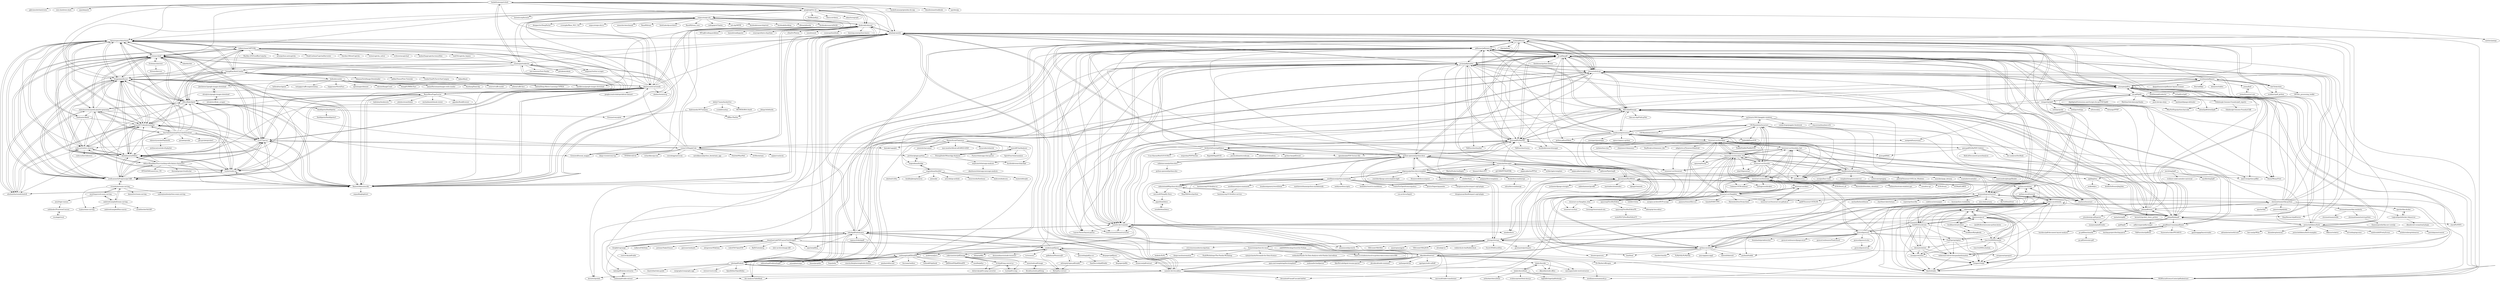 digraph G {
"haskellcamargo/sclack" -> "jpbruinsslot/slack-term" ["e"=1]
"haskellcamargo/sclack" -> "wee-slack/wee-slack" ["e"=1]
"haskellcamargo/sclack" -> "quack/quack" ["e"=1]
"haskellcamargo/sclack" -> "google/gif-for-cli"
"haskellcamargo/sclack" -> "haskellcamargo/gemidao-do-zap" ["e"=1]
"haskellcamargo/sclack" -> "sunainapai/makesite"
"haskellcamargo/sclack" -> "atlanhq/camelot"
"haskellcamargo/sclack" -> "danmacnish/cartoonify"
"haskellcamargo/sclack" -> "shobrook/rebound"
"haskellcamargo/sclack" -> "Squarespace/datasheets"
"haskellcamargo/sclack" -> "klaudiosinani/taskbook" ["e"=1]
"haskellcamargo/sclack" -> "Greenwolf/social_mapper" ["e"=1]
"haskellcamargo/sclack" -> "Erotemic/ubelt"
"haskellcamargo/sclack" -> "sgreben/jp" ["e"=1]
"haskellcamargo/sclack" -> "thoppe/pixelhouse"
"euske/pdfminer" -> "pdfminer/pdfminer.six"
"euske/pdfminer" -> "py-pdf/pypdf"
"euske/pdfminer" -> "jsvine/pdfplumber"
"euske/pdfminer" -> "pmaupin/pdfrw"
"euske/pdfminer" -> "chezou/tabula-py"
"euske/pdfminer" -> "deanmalmgren/textract"
"euske/pdfminer" -> "coolwanglu/pdf2htmlEX"
"euske/pdfminer" -> "tabulapdf/tabula"
"euske/pdfminer" -> "timClicks/slate"
"euske/pdfminer" -> "python-openxml/python-docx"
"euske/pdfminer" -> "WZBSocialScienceCenter/pdftabextract" ["e"=1]
"euske/pdfminer" -> "atlanhq/camelot"
"euske/pdfminer" -> "seatgeek/fuzzywuzzy" ["e"=1]
"euske/pdfminer" -> "pymupdf/PyMuPDF"
"euske/pdfminer" -> "clips/pattern" ["e"=1]
"ryu577/pyray" -> "tvytlx/render-py"
"ryu577/pyray" -> "thoppe/pixelhouse"
"ryu577/pyray" -> "avidLearnerInProgress/pyCAIR"
"ryu577/pyray" -> "dizballanze/m00dbot"
"ryu577/pyray" -> "Squarespace/datasheets"
"ryu577/pyray" -> "Erotemic/ubelt"
"ryu577/pyray" -> "mraza007/videodownloader"
"ryu577/pyray" -> "RameshAditya/asciify"
"ryu577/pyray" -> "danmacnish/cartoonify"
"ryu577/pyray" -> "cosme12/SimpleCoin"
"ryu577/pyray" -> "dantaki/vapeplot" ["e"=1]
"ryu577/pyray" -> "Aditya-Khadilkar/Face-tracking-with-Anime-characters"
"ryu577/pyray" -> "M4cs/BabySploit"
"ryu577/pyray" -> "BasioMeusPuga/Lector"
"ryu577/pyray" -> "cuducos/twitter-cleanup"
"claird/PyPDF4" -> "pmaupin/pdfrw"
"mwilliamson/python-mammoth" -> "CenterForOpenScience/pydocx"
"mwilliamson/python-mammoth" -> "mwilliamson/mammoth.js" ["e"=1]
"mwilliamson/python-mammoth" -> "ShayHill/docx2python"
"mwilliamson/python-mammoth" -> "ankushshah89/python-docx2txt"
"mwilliamson/python-mammoth" -> "elapouya/python-docx-template"
"mwilliamson/python-mammoth" -> "python-openxml/python-docx"
"mwilliamson/python-mammoth" -> "bradmontgomery/word2html"
"mwilliamson/python-mammoth" -> "microsoft/Simplify-Docx"
"mwilliamson/python-mammoth" -> "matthewwithanm/python-markdownify" ["e"=1]
"mwilliamson/python-mammoth" -> "mwilliamson/java-mammoth"
"mwilliamson/python-mammoth" -> "weblyzard/inscriptis" ["e"=1]
"mwilliamson/python-mammoth" -> "benbalter/word-to-markdown" ["e"=1]
"mwilliamson/python-mammoth" -> "dougmassay/docximport-sigil-plugin"
"mwilliamson/python-mammoth" -> "pqzx/html2docx"
"mwilliamson/python-mammoth" -> "JessicaTegner/pypandoc" ["e"=1]
"madmaze/pytesseract" -> "tesseract-ocr/tesseract" ["e"=1]
"madmaze/pytesseract" -> "sirfz/tesserocr" ["e"=1]
"madmaze/pytesseract" -> "JaidedAI/EasyOCR" ["e"=1]
"madmaze/pytesseract" -> "py-pdf/pypdf"
"madmaze/pytesseract" -> "pdfminer/pdfminer.six"
"madmaze/pytesseract" -> "pymupdf/PyMuPDF"
"madmaze/pytesseract" -> "tesseract-ocr/tessdata"
"madmaze/pytesseract" -> "python-pillow/Pillow" ["e"=1]
"madmaze/pytesseract" -> "Belval/pdf2image"
"madmaze/pytesseract" -> "opencv/opencv-python" ["e"=1]
"madmaze/pytesseract" -> "UB-Mannheim/tesseract"
"madmaze/pytesseract" -> "ocropus-archive/DUP-ocropy" ["e"=1]
"madmaze/pytesseract" -> "asweigart/pyautogui" ["e"=1]
"madmaze/pytesseract" -> "jsvine/pdfplumber"
"madmaze/pytesseract" -> "seatgeek/fuzzywuzzy" ["e"=1]
"Andromeda1957/netpwn" -> "OffXec/TheDoc"
"Andromeda1957/netpwn" -> "Eitenne/roxysploit"
"ArtifexSoftware/pdf2docx" -> "python-fan/pdf2word" ["e"=1]
"ArtifexSoftware/pdf2docx" -> "pymupdf/PyMuPDF"
"ArtifexSoftware/pdf2docx" -> "jsvine/pdfplumber"
"ArtifexSoftware/pdf2docx" -> "python-openxml/python-docx"
"ArtifexSoftware/pdf2docx" -> "pikepdf/pikepdf"
"ArtifexSoftware/pdf2docx" -> "camelot-dev/camelot"
"ArtifexSoftware/pdf2docx" -> "py-pdf/pypdf"
"ArtifexSoftware/pdf2docx" -> "opendatalab/PDF-Extract-Kit" ["e"=1]
"ArtifexSoftware/pdf2docx" -> "Ucas-HaoranWei/GOT-OCR2.0" ["e"=1]
"ArtifexSoftware/pdf2docx" -> "pdfminer/pdfminer.six"
"ArtifexSoftware/pdf2docx" -> "Belval/pdf2image"
"ArtifexSoftware/pdf2docx" -> "wmjordan/PDFPatcher" ["e"=1]
"ArtifexSoftware/pdf2docx" -> "RapidAI/RapidOCR" ["e"=1]
"ArtifexSoftware/pdf2docx" -> "joschuck/matrix-webcam" ["e"=1]
"ArtifexSoftware/pdf2docx" -> "reloadware/reloadium" ["e"=1]
"reingart/pyfpdf" -> "py-pdf/fpdf2"
"reingart/pyfpdf" -> "JazzCore/python-pdfkit" ["e"=1]
"reingart/pyfpdf" -> "pmaupin/pdfrw"
"reingart/pyfpdf" -> "py-pdf/pypdf"
"reingart/pyfpdf" -> "Belval/pdf2image"
"reingart/pyfpdf" -> "xhtml2pdf/xhtml2pdf" ["e"=1]
"reingart/pyfpdf" -> "web2py/pydal" ["e"=1]
"reingart/pyfpdf" -> "Kozea/WeasyPrint" ["e"=1]
"reingart/pyfpdf" -> "web2py/web2py" ["e"=1]
"reingart/pyfpdf" -> "WhyNotHugo/python-barcode" ["e"=1]
"reingart/pyfpdf" -> "tefra/xsdata" ["e"=1]
"reingart/pyfpdf" -> "python-excel/xlwt"
"reingart/pyfpdf" -> "jorisschellekens/borb"
"reingart/pyfpdf" -> "pikepdf/pikepdf"
"reingart/pyfpdf" -> "Setasign/FPDF" ["e"=1]
"mowolf/ChatAnalyzer" -> "PetengDedet/WhatsApp-Analyzer"
"mowolf/ChatAnalyzer" -> "SpiritFour/whatsanalyze"
"mowolf/ChatAnalyzer" -> "Pustur/whatsapp-chat-parser" ["e"=1]
"mowolf/ChatAnalyzer" -> "empicano/whatsapp-analyzer"
"google/gif-for-cli" -> "RameshAditya/asciify"
"google/gif-for-cli" -> "haskellcamargo/sclack"
"google/gif-for-cli" -> "shobrook/rebound"
"google/gif-for-cli" -> "Squarespace/datasheets"
"google/gif-for-cli" -> "danmacnish/cartoonify"
"google/gif-for-cli" -> "Netflix/pollyjs" ["e"=1]
"google/gif-for-cli" -> "vibora-io/vibora" ["e"=1]
"google/gif-for-cli" -> "mkaz/termgraph" ["e"=1]
"google/gif-for-cli" -> "santinic/pampy" ["e"=1]
"google/gif-for-cli" -> "browsh-org/browsh" ["e"=1]
"google/gif-for-cli" -> "Erotemic/ubelt"
"google/gif-for-cli" -> "atlanhq/camelot"
"google/gif-for-cli" -> "nbedos/termtosvg" ["e"=1]
"google/gif-for-cli" -> "snipsco/snips-nlu"
"google/gif-for-cli" -> "thoppe/pixelhouse"
"xlwings/xlwings" -> "jmcnamara/XlsxWriter"
"xlwings/xlwings" -> "pyexcel/pyexcel"
"xlwings/xlwings" -> "python-excel/xlrd"
"xlwings/xlwings" -> "ericremoreynolds/excelpython"
"xlwings/xlwings" -> "Excel-DNA/ExcelDna" ["e"=1]
"xlwings/xlwings" -> "python-openxml/python-docx"
"xlwings/xlwings" -> "mhammond/pywin32" ["e"=1]
"xlwings/xlwings" -> "xltrail/git-xl" ["e"=1]
"xlwings/xlwings" -> "pywinauto/pywinauto" ["e"=1]
"xlwings/xlwings" -> "rubberduck-vba/Rubberduck" ["e"=1]
"xlwings/xlwings" -> "dgorissen/pycel"
"xlwings/xlwings" -> "fzumstein/python-for-excel"
"xlwings/xlwings" -> "VBA-tools/VBA-Web" ["e"=1]
"xlwings/xlwings" -> "quantopian/qgrid" ["e"=1]
"xlwings/xlwings" -> "VBA-tools/VBA-JSON" ["e"=1]
"sunainapai/makesite" -> "BasioMeusPuga/Lector"
"sunainapai/makesite" -> "bisguzar/twitter-scraper" ["e"=1]
"sunainapai/makesite" -> "Erotemic/ubelt"
"sunainapai/makesite" -> "getnikola/nikola" ["e"=1]
"sunainapai/makesite" -> "snipsco/snips-nlu"
"sunainapai/makesite" -> "RameshAditya/asciify"
"sunainapai/makesite" -> "Squarespace/datasheets"
"sunainapai/makesite" -> "thoppe/pixelhouse"
"sunainapai/makesite" -> "M4cs/BabySploit"
"sunainapai/makesite" -> "atlanhq/camelot"
"sunainapai/makesite" -> "mm-mansour/Fast-Pandas" ["e"=1]
"sunainapai/makesite" -> "haskellcamargo/sclack"
"sunainapai/makesite" -> "dizballanze/m00dbot"
"sunainapai/makesite" -> "ryu577/pyray"
"sunainapai/makesite" -> "YoongiKim/AutoCrawler"
"mileshenrichs/spotify-playlist-generator" -> "Squarespace/datasheets"
"mileshenrichs/spotify-playlist-generator" -> "Erotemic/ubelt"
"mileshenrichs/spotify-playlist-generator" -> "cuducos/twitter-cleanup"
"mileshenrichs/spotify-playlist-generator" -> "mraza007/videodownloader"
"mileshenrichs/spotify-playlist-generator" -> "sdushantha/soundcloud-dl"
"mileshenrichs/spotify-playlist-generator" -> "dizballanze/m00dbot"
"mileshenrichs/spotify-playlist-generator" -> "thoppe/pixelhouse"
"mileshenrichs/spotify-playlist-generator" -> "tvytlx/render-py"
"mileshenrichs/spotify-playlist-generator" -> "M4cs/BabySploit"
"mileshenrichs/spotify-playlist-generator" -> "YouTubeDownload/YouTubeDownload"
"mileshenrichs/spotify-playlist-generator" -> "rianhunter/dbxfs"
"shobrook/rebound" -> "hardikvasa/google-images-download" ["e"=1]
"shobrook/rebound" -> "s0md3v/Photon" ["e"=1]
"shobrook/rebound" -> "snipsco/snips-nlu"
"shobrook/rebound" -> "RameshAditya/asciify"
"shobrook/rebound" -> "xonsh/xonsh" ["e"=1]
"shobrook/rebound" -> "cosmicpython/book" ["e"=1]
"shobrook/rebound" -> "atlanhq/camelot"
"shobrook/rebound" -> "learning-zone/python-basics" ["e"=1]
"shobrook/rebound" -> "danmacnish/cartoonify"
"shobrook/rebound" -> "MTrajK/coding-problems" ["e"=1]
"shobrook/rebound" -> "cosme12/SimpleCoin"
"shobrook/rebound" -> "hannob/snallygaster" ["e"=1]
"shobrook/rebound" -> "Greenwolf/social_mapper" ["e"=1]
"shobrook/rebound" -> "google/gif-for-cli"
"shobrook/rebound" -> "swaroopch/byte-of-python" ["e"=1]
"cosme12/SimpleCoin" -> "Ekultek/WhatWaf" ["e"=1]
"cosme12/SimpleCoin" -> "ryu577/pyray"
"cosme12/SimpleCoin" -> "shobrook/rebound"
"cosme12/SimpleCoin" -> "M4cs/BabySploit"
"cosme12/SimpleCoin" -> "dvf/blockchain" ["e"=1]
"cosme12/SimpleCoin" -> "spipm/crackcoin" ["e"=1]
"cosme12/SimpleCoin" -> "diego-vicente/som-tsp" ["e"=1]
"cosme12/SimpleCoin" -> "NVIDIA/vid2vid" ["e"=1]
"cosme12/SimpleCoin" -> "richardkiss/pycoin" ["e"=1]
"cosme12/SimpleCoin" -> "Greenwolf/social_mapper" ["e"=1]
"cosme12/SimpleCoin" -> "danmacnish/cartoonify"
"cosme12/SimpleCoin" -> "prettier/plugin-python"
"cosme12/SimpleCoin" -> "snipsco/snips-nlu"
"cosme12/SimpleCoin" -> "conradoqg/naivecoin" ["e"=1]
"cosme12/SimpleCoin" -> "satwikkansal/python_blockchain_app" ["e"=1]
"tesseract-ocr/tessdata_fast" -> "tesseract-ocr/tessdata_best"
"tesseract-ocr/tessdata_fast" -> "tesseract-ocr/test"
"tesseract-ocr/tessdata_fast" -> "tesseract-ocr/tesstrain"
"tesseract-ocr/tessdata_fast" -> "tesseract-ocr/langdata"
"tesseract-ocr/tessdata_fast" -> "tesseract-ocr/langdata_lstm"
"tesseract-ocr/tessdata_fast" -> "tesseract-ocr/tessdata"
"tesseract-ocr/tessdata_fast" -> "DanBloomberg/leptonica"
"tesseract-ocr/tessdata_fast" -> "tesseract-ocr/tesseract-ocr.github.io"
"tesseract-ocr/tessdata_fast" -> "charlesw/tesseract" ["e"=1]
"rianhunter/dbxfs" -> "Squarespace/datasheets"
"rianhunter/dbxfs" -> "mraza007/videodownloader"
"rianhunter/dbxfs" -> "avidLearnerInProgress/pyCAIR"
"rianhunter/dbxfs" -> "dizballanze/m00dbot"
"camelot-dev/camelot" -> "camelot-dev/excalibur"
"camelot-dev/camelot" -> "chezou/tabula-py"
"camelot-dev/camelot" -> "jsvine/pdfplumber"
"camelot-dev/camelot" -> "atlanhq/camelot"
"camelot-dev/camelot" -> "pdfminer/pdfminer.six"
"camelot-dev/camelot" -> "tabulapdf/tabula"
"camelot-dev/camelot" -> "pymupdf/PyMuPDF"
"camelot-dev/camelot" -> "py-pdf/pypdf"
"camelot-dev/camelot" -> "microsoft/table-transformer" ["e"=1]
"camelot-dev/camelot" -> "tabulapdf/tabula-java"
"camelot-dev/camelot" -> "Layout-Parser/layout-parser" ["e"=1]
"camelot-dev/camelot" -> "DevashishPrasad/CascadeTabNet" ["e"=1]
"camelot-dev/camelot" -> "mindee/doctr" ["e"=1]
"camelot-dev/camelot" -> "WZBSocialScienceCenter/pdftabextract" ["e"=1]
"camelot-dev/camelot" -> "Unstructured-IO/unstructured" ["e"=1]
"Erotemic/xdoctest" -> "Erotemic/ubelt"
"Erotemic/xdoctest" -> "Kitware/kwcoco"
"BasioMeusPuga/Lector" -> "babluboy/bookworm" ["e"=1]
"BasioMeusPuga/Lector" -> "sunainapai/makesite"
"BasioMeusPuga/Lector" -> "snipsco/snips-nlu"
"BasioMeusPuga/Lector" -> "M4cs/BabySploit"
"BasioMeusPuga/Lector" -> "johnfactotum/foliate" ["e"=1]
"BasioMeusPuga/Lector" -> "Squarespace/datasheets"
"BasioMeusPuga/Lector" -> "thoppe/pixelhouse"
"BasioMeusPuga/Lector" -> "ryu577/pyray"
"BasioMeusPuga/Lector" -> "Erotemic/ubelt"
"BasioMeusPuga/Lector" -> "michaldaniel/ebook-viewer" ["e"=1]
"BasioMeusPuga/Lector" -> "pgaskin/BookBrowser" ["e"=1]
"BasioMeusPuga/Lector" -> "RameshAditya/asciify"
"BasioMeusPuga/Lector" -> "mraza007/videodownloader"
"BasioMeusPuga/Lector" -> "dizballanze/m00dbot"
"BasioMeusPuga/Lector" -> "danmacnish/cartoonify"
"tesseract-ocr/tesstrain" -> "tesseract-ocr/langdata_lstm"
"tesseract-ocr/tesstrain" -> "tesseract-ocr/tessdata_best"
"tesseract-ocr/tesstrain" -> "Shreeshrii/tess5train-fonts"
"tesseract-ocr/tesstrain" -> "mittagessen/kraken" ["e"=1]
"tesseract-ocr/tesstrain" -> "nguyenq/jTessBoxEditor"
"tesseract-ocr/tesstrain" -> "OCR4all/LAREX" ["e"=1]
"tesseract-ocr/tesstrain" -> "tesseract-ocr/langdata"
"tesseract-ocr/tesstrain" -> "OCR-D/ocrd_all" ["e"=1]
"tesseract-ocr/tesstrain" -> "Calamari-OCR/calamari" ["e"=1]
"tesseract-ocr/tesstrain" -> "tesseract-ocr/tessdata_fast"
"tesseract-ocr/tesstrain" -> "Shreeshrii/tessdata_shreetest"
"tesseract-ocr/tesstrain" -> "buliasz/tesstrain-windows-gui"
"tesseract-ocr/tesstrain" -> "cneud/ocr-gt" ["e"=1]
"tesseract-ocr/tesstrain" -> "tesseract-ocr/docs"
"tesseract-ocr/tesstrain" -> "OCR-D/core" ["e"=1]
"YoongiKim/AutoCrawler" -> "Squarespace/datasheets"
"YoongiKim/AutoCrawler" -> "hardikvasa/google-images-download" ["e"=1]
"YoongiKim/AutoCrawler" -> "M4cs/BabySploit"
"YoongiKim/AutoCrawler" -> "mikeyy/nonoCAPTCHA"
"YoongiKim/AutoCrawler" -> "Erotemic/ubelt"
"YoongiKim/AutoCrawler" -> "QianyanTech/Image-Downloader" ["e"=1]
"YoongiKim/AutoCrawler" -> "golbin/TensorFlow-Tutorials" ["e"=1]
"YoongiKim/AutoCrawler" -> "RameshAditya/asciify"
"YoongiKim/AutoCrawler" -> "mraza007/videodownloader"
"YoongiKim/AutoCrawler" -> "hellock/icrawler"
"YoongiKim/AutoCrawler" -> "GunhoChoi/PyTorch-FastCampus" ["e"=1]
"YoongiKim/AutoCrawler" -> "kakao/khaiii" ["e"=1]
"YoongiKim/AutoCrawler" -> "avidLearnerInProgress/pyCAIR"
"YoongiKim/AutoCrawler" -> "atlanhq/camelot"
"YoongiKim/AutoCrawler" -> "thoppe/pixelhouse"
"danmacnish/cartoonify" -> "thoppe/pixelhouse"
"danmacnish/cartoonify" -> "avidLearnerInProgress/pyCAIR"
"danmacnish/cartoonify" -> "ryu577/pyray"
"danmacnish/cartoonify" -> "RameshAditya/asciify"
"danmacnish/cartoonify" -> "dizballanze/m00dbot"
"danmacnish/cartoonify" -> "shobrook/rebound"
"danmacnish/cartoonify" -> "mraza007/videodownloader"
"danmacnish/cartoonify" -> "Squarespace/datasheets"
"danmacnish/cartoonify" -> "mikeyy/nonoCAPTCHA"
"danmacnish/cartoonify" -> "nbedos/termtosvg" ["e"=1]
"danmacnish/cartoonify" -> "snipsco/snips-nlu"
"danmacnish/cartoonify" -> "googlecreativelab/quickdraw-dataset" ["e"=1]
"danmacnish/cartoonify" -> "BasioMeusPuga/Lector"
"danmacnish/cartoonify" -> "google/gif-for-cli"
"danmacnish/cartoonify" -> "atlanhq/camelot"
"pikepdf/pikepdf" -> "qpdf/qpdf" ["e"=1]
"pikepdf/pikepdf" -> "pdfarranger/pdfarranger" ["e"=1]
"pikepdf/pikepdf" -> "py-pdf/pypdf"
"pikepdf/pikepdf" -> "pymupdf/PyMuPDF"
"pikepdf/pikepdf" -> "pdfminer/pdfminer.six"
"pikepdf/pikepdf" -> "pmaupin/pdfrw"
"pikepdf/pikepdf" -> "jorisschellekens/borb"
"pikepdf/pikepdf" -> "camelot-dev/camelot"
"pikepdf/pikepdf" -> "jsvine/pdfplumber"
"pikepdf/pikepdf" -> "Belval/pdf2image"
"pikepdf/pikepdf" -> "ArtifexSoftware/pdf2docx"
"pikepdf/pikepdf" -> "pypdfium2-team/pypdfium2"
"pikepdf/pikepdf" -> "jalan/pdftotext"
"pikepdf/pikepdf" -> "chezou/tabula-py"
"pikepdf/pikepdf" -> "claird/PyPDF4"
"camelot-dev/excalibur" -> "camelot-dev/camelot"
"camelot-dev/excalibur" -> "atlanhq/camelot"
"camelot-dev/excalibur" -> "chezou/tabula-py"
"camelot-dev/excalibur" -> "tabulapdf/tabula"
"camelot-dev/excalibur" -> "tabulapdf/tabula-java"
"camelot-dev/excalibur" -> "jsvine/pdfplumber"
"camelot-dev/excalibur" -> "WZBSocialScienceCenter/pdftabextract" ["e"=1]
"camelot-dev/excalibur" -> "microsoft/table-transformer" ["e"=1]
"camelot-dev/excalibur" -> "pdfminer/pdfminer.six"
"camelot-dev/excalibur" -> "doc-analysis/TableBank" ["e"=1]
"camelot-dev/excalibur" -> "ashima/pdf-table-extract"
"camelot-dev/excalibur" -> "DevashishPrasad/CascadeTabNet" ["e"=1]
"camelot-dev/excalibur" -> "jcushman/pdfquery"
"camelot-dev/excalibur" -> "euske/pdfminer"
"camelot-dev/excalibur" -> "kermitt2/grobid" ["e"=1]
"tvytlx/render-py" -> "thoppe/pixelhouse"
"tvytlx/render-py" -> "ryu577/pyray"
"tvytlx/render-py" -> "dizballanze/m00dbot"
"tvytlx/render-py" -> "cuducos/twitter-cleanup"
"tvytlx/render-py" -> "mraza007/videodownloader"
"tvytlx/render-py" -> "avidLearnerInProgress/pyCAIR"
"ericgazoni/openpyxl" -> "python-excel/xlutils"
"ericgazoni/openpyxl" -> "reingart/vb2py"
"python-openxml/python-docx" -> "elapouya/python-docx-template"
"python-openxml/python-docx" -> "scanny/python-pptx"
"python-openxml/python-docx" -> "py-pdf/pypdf"
"python-openxml/python-docx" -> "mikemaccana/python-docx"
"python-openxml/python-docx" -> "pymupdf/PyMuPDF"
"python-openxml/python-docx" -> "jmcnamara/XlsxWriter"
"python-openxml/python-docx" -> "pdfminer/pdfminer.six"
"python-openxml/python-docx" -> "xlwings/xlwings"
"python-openxml/python-docx" -> "euske/pdfminer"
"python-openxml/python-docx" -> "ankushshah89/python-docx2txt"
"python-openxml/python-docx" -> "jsvine/pdfplumber"
"python-openxml/python-docx" -> "mhammond/pywin32" ["e"=1]
"python-openxml/python-docx" -> "python-excel/xlrd"
"python-openxml/python-docx" -> "deanmalmgren/textract"
"python-openxml/python-docx" -> "ArtifexSoftware/pdf2docx"
"wagoodman/bashful" -> "wagoodman/bridgy"
"wagoodman/bashful" -> "hunterloftis/pbr" ["e"=1]
"wagoodman/bashful" -> "mkchoi212/fac" ["e"=1]
"wagoodman/bashful" -> "bradleyjkemp/memviz" ["e"=1]
"wagoodman/bashful" -> "tj/mmake" ["e"=1]
"wagoodman/bashful" -> "asticode/go-astibob"
"wagoodman/bashful" -> "weaveworks/footloose" ["e"=1]
"wagoodman/bashful" -> "kubicorn/kubicorn" ["e"=1]
"sdushantha/soundcloud-dl" -> "mraza007/videodownloader"
"sdushantha/soundcloud-dl" -> "RameshAditya/asciify"
"sdushantha/soundcloud-dl" -> "thoppe/pixelhouse"
"sdushantha/soundcloud-dl" -> "cuducos/twitter-cleanup"
"sdushantha/soundcloud-dl" -> "Squarespace/datasheets"
"sdushantha/soundcloud-dl" -> "mileshenrichs/spotify-playlist-generator"
"yakovmeister/pdf2image" -> "ol-th/pdf-img-convert.js"
"yakovmeister/pdf2image" -> "mooz/node-pdf-image"
"yakovmeister/pdf2image" -> "dichovsky/pdf-to-png-converter"
"yakovmeister/pdf2image" -> "k-yle/pdf-to-img"
"yakovmeister/pdf2image" -> "ffalt/pdf.js-extract"
"tesseract-ocr/tessdata_best" -> "tesseract-ocr/tessdata_fast"
"tesseract-ocr/tessdata_best" -> "tesseract-ocr/tessdata"
"tesseract-ocr/tessdata_best" -> "tesseract-ocr/tesstrain"
"tesseract-ocr/tessdata_best" -> "tesseract-ocr/tessdoc"
"tesseract-ocr/tessdata_best" -> "UB-Mannheim/tesseract"
"tesseract-ocr/tessdata_best" -> "tesseract-ocr/langdata"
"tesseract-ocr/tessdata_best" -> "DanBloomberg/leptonica"
"tesseract-ocr/tessdata_best" -> "tesseract-ocr/langdata_lstm"
"tesseract-ocr/tessdata_best" -> "nguyenq/tess4j" ["e"=1]
"tesseract-ocr/tessdata_best" -> "sirfz/tesserocr" ["e"=1]
"tesseract-ocr/tessdata_best" -> "madmaze/pytesseract"
"tesseract-ocr/tessdata_best" -> "Calamari-OCR/calamari" ["e"=1]
"tesseract-ocr/tessdata_best" -> "tesseract-ocr/tesseract" ["e"=1]
"tesseract-ocr/tessdata_best" -> "nguyenq/jTessBoxEditor"
"tesseract-ocr/tessdata_best" -> "otiai10/gosseract" ["e"=1]
"M4cs/BabySploit" -> "Erotemic/ubelt"
"M4cs/BabySploit" -> "mraza007/videodownloader"
"M4cs/BabySploit" -> "RameshAditya/asciify"
"M4cs/BabySploit" -> "avidLearnerInProgress/pyCAIR"
"M4cs/BabySploit" -> "Squarespace/datasheets"
"M4cs/BabySploit" -> "thoppe/pixelhouse"
"M4cs/BabySploit" -> "DarkSpiritz/DarkSpiritz"
"M4cs/BabySploit" -> "Greenwolf/social_mapper" ["e"=1]
"M4cs/BabySploit" -> "dizballanze/m00dbot"
"M4cs/BabySploit" -> "mikeyy/nonoCAPTCHA"
"M4cs/BabySploit" -> "cuducos/twitter-cleanup"
"M4cs/BabySploit" -> "YoongiKim/AutoCrawler"
"M4cs/BabySploit" -> "BasioMeusPuga/Lector"
"M4cs/BabySploit" -> "tvytlx/render-py"
"M4cs/BabySploit" -> "mileshenrichs/spotify-playlist-generator"
"timClicks/slate" -> "jcushman/pdfquery"
"timClicks/slate" -> "ecatkins/xpdf_python"
"timClicks/slate" -> "euske/pdfminer"
"timClicks/slate" -> "18F/doc_processing_toolkit" ["e"=1]
"tesseract-ocr/langdata_lstm" -> "tesseract-ocr/test"
"tesseract-ocr/langdata_lstm" -> "livezingy/tesstrainsh-win"
"YouTubeDownload/YouTubeDownload" -> "mraza007/videodownloader"
"YouTubeDownload/YouTubeDownload" -> "get-pytube/pytube3"
"YouTubeDownload/YouTubeDownload" -> "mileshenrichs/spotify-playlist-generator"
"YouTubeDownload/YouTubeDownload" -> "Squarespace/datasheets"
"YouTubeDownload/YouTubeDownload" -> "M4cs/BabySploit"
"YouTubeDownload/YouTubeDownload" -> "RameshAditya/asciify"
"YouTubeDownload/YouTubeDownload" -> "tvytlx/render-py"
"YouTubeDownload/YouTubeDownload" -> "Erotemic/ubelt"
"YouTubeDownload/YouTubeDownload" -> "dizballanze/m00dbot"
"YouTubeDownload/YouTubeDownload" -> "thoppe/pixelhouse"
"YouTubeDownload/YouTubeDownload" -> "pytube/pytube" ["e"=1]
"YouTubeDownload/YouTubeDownload" -> "tdietert/youtubePlaylistDL"
"YouTubeDownload/YouTubeDownload" -> "ryu577/pyray"
"YouTubeDownload/YouTubeDownload" -> "YoongiKim/AutoCrawler"
"YouTubeDownload/YouTubeDownload" -> "sdushantha/soundcloud-dl"
"pymupdf/PyMuPDF-Utilities" -> "pymupdf/PyMuPDF"
"pymupdf/PyMuPDF-Utilities" -> "pymupdf/RAG" ["e"=1]
"pymupdf/PyMuPDF-Utilities" -> "doc-analysis/DocBank" ["e"=1]
"pymupdf/PyMuPDF-Utilities" -> "BobLd/DocumentLayoutAnalysis" ["e"=1]
"pymupdf/PyMuPDF-Utilities" -> "pypdfium2-team/pypdfium2"
"pymupdf/PyMuPDF-Utilities" -> "Belval/pdf2image"
"pymupdf/PyMuPDF-Utilities" -> "jstockwin/py-pdf-parser"
"Aditya-Khadilkar/Face-tracking-with-Anime-characters" -> "dizballanze/m00dbot"
"Aditya-Khadilkar/Face-tracking-with-Anime-characters" -> "thoppe/pixelhouse"
"Aditya-Khadilkar/Face-tracking-with-Anime-characters" -> "avidLearnerInProgress/pyCAIR"
"Aditya-Khadilkar/Face-tracking-with-Anime-characters" -> "tvytlx/render-py"
"Aditya-Khadilkar/Face-tracking-with-Anime-characters" -> "thewaifuproject/waifuchat"
"Aditya-Khadilkar/Face-tracking-with-Anime-characters" -> "ryu577/pyray"
"Aditya-Khadilkar/Face-tracking-with-Anime-characters" -> "HT524/500LineorLess_CN" ["e"=1]
"Aditya-Khadilkar/Face-tracking-with-Anime-characters" -> "RameshAditya/asciify"
"Aditya-Khadilkar/Face-tracking-with-Anime-characters" -> "mraza007/videodownloader"
"RameshAditya/asciify" -> "M4cs/BabySploit"
"RameshAditya/asciify" -> "sdushantha/soundcloud-dl"
"RameshAditya/asciify" -> "thoppe/pixelhouse"
"RameshAditya/asciify" -> "Erotemic/ubelt"
"RameshAditya/asciify" -> "Squarespace/datasheets"
"RameshAditya/asciify" -> "avidLearnerInProgress/pyCAIR"
"RameshAditya/asciify" -> "mraza007/videodownloader"
"RameshAditya/asciify" -> "sepandhaghighi/art" ["e"=1]
"RameshAditya/asciify" -> "ryu577/pyray"
"RameshAditya/asciify" -> "dizballanze/m00dbot"
"RameshAditya/asciify" -> "shobrook/rebound"
"RameshAditya/asciify" -> "danmacnish/cartoonify"
"RameshAditya/asciify" -> "sunainapai/makesite"
"RameshAditya/asciify" -> "mikeyy/nonoCAPTCHA"
"RameshAditya/asciify" -> "tvytlx/render-py"
"DarkSpiritz/DarkSpiritz" -> "DarkSpiritz/DarkSpiritz3"
"DarkSpiritz/DarkSpiritz" -> "Eitenne/roxysploit"
"ericremoreynolds/excelpython" -> "bnikolic/ExPy"
"mikeyy/nonoCAPTCHA" -> "NoahCardoza/CaptchaHarvester" ["e"=1]
"mikeyy/nonoCAPTCHA" -> "theriley106/outCaptcha" ["e"=1]
"mikeyy/nonoCAPTCHA" -> "avidLearnerInProgress/pyCAIR"
"mikeyy/nonoCAPTCHA" -> "thoppe/pixelhouse"
"mikeyy/nonoCAPTCHA" -> "lorien/captcha_solver" ["e"=1]
"mikeyy/nonoCAPTCHA" -> "Squarespace/datasheets"
"mikeyy/nonoCAPTCHA" -> "Erotemic/ubelt"
"mikeyy/nonoCAPTCHA" -> "ecthros/uncaptcha2" ["e"=1]
"mikeyy/nonoCAPTCHA" -> "M4cs/BabySploit"
"mikeyy/nonoCAPTCHA" -> "JackonYang/captcha-tensorflow" ["e"=1]
"mikeyy/nonoCAPTCHA" -> "teal33t/captcha_bypass" ["e"=1]
"mikeyy/nonoCAPTCHA" -> "MacKey-255/GoodByeCatpcha" ["e"=1]
"mikeyy/nonoCAPTCHA" -> "RameshAditya/asciify"
"mikeyy/nonoCAPTCHA" -> "YoongiKim/AutoCrawler"
"mikeyy/nonoCAPTCHA" -> "ad-m/python-anticaptcha" ["e"=1]
"microsoft/Simplify-Docx" -> "pqzx/html2docx"
"prettier/plugin-python" -> "wagoodman/bridgy"
"prettier/plugin-python" -> "facebookresearch/py2bpf"
"k4mpr3t/b4tm4n" -> "OffXec/TheDoc"
"mraza007/videodownloader" -> "cuducos/twitter-cleanup"
"mraza007/videodownloader" -> "YouTubeDownload/YouTubeDownload"
"mraza007/videodownloader" -> "thoppe/pixelhouse"
"mraza007/videodownloader" -> "dizballanze/m00dbot"
"mraza007/videodownloader" -> "sdushantha/soundcloud-dl"
"mraza007/videodownloader" -> "Squarespace/datasheets"
"mraza007/videodownloader" -> "tvytlx/render-py"
"mraza007/videodownloader" -> "Erotemic/ubelt"
"mraza007/videodownloader" -> "mileshenrichs/spotify-playlist-generator"
"mraza007/videodownloader" -> "M4cs/BabySploit"
"avidLearnerInProgress/pyCAIR" -> "thoppe/pixelhouse"
"avidLearnerInProgress/pyCAIR" -> "dizballanze/m00dbot"
"avidLearnerInProgress/pyCAIR" -> "tvytlx/render-py"
"avidLearnerInProgress/pyCAIR" -> "ryu577/pyray"
"avidLearnerInProgress/pyCAIR" -> "Erotemic/ubelt"
"avidLearnerInProgress/pyCAIR" -> "Squarespace/datasheets"
"avidLearnerInProgress/pyCAIR" -> "mikeyy/nonoCAPTCHA"
"avidLearnerInProgress/pyCAIR" -> "cuducos/twitter-cleanup"
"avidLearnerInProgress/pyCAIR" -> "M4cs/BabySploit"
"avidLearnerInProgress/pyCAIR" -> "RameshAditya/asciify"
"avidLearnerInProgress/pyCAIR" -> "Aditya-Khadilkar/Face-tracking-with-Anime-characters"
"avidLearnerInProgress/pyCAIR" -> "vivianhylee/seam-carving"
"avidLearnerInProgress/pyCAIR" -> "danmacnish/cartoonify"
"avidLearnerInProgress/pyCAIR" -> "mraza007/videodownloader"
"axu2/improved-seam-carving" -> "andrewdcampbell/seam-carving"
"axu2/improved-seam-carving" -> "axu2/tiger-menus"
"axu2/improved-seam-carving" -> "vivianhylee/seam-carving"
"andrewdcampbell/seam-carving" -> "vivianhylee/seam-carving"
"andrewdcampbell/seam-carving" -> "axu2/improved-seam-carving"
"andrewdcampbell/seam-carving" -> "li-plus/seam-carving"
"andrewdcampbell/seam-carving" -> "andrewdcampbell/face-movie"
"andrewdcampbell/seam-carving" -> "assafshocher/InGAN" ["e"=1]
"PetengDedet/WhatsApp-Analyzer" -> "empicano/whatsapp-analyzer"
"PetengDedet/WhatsApp-Analyzer" -> "mowolf/ChatAnalyzer"
"dizballanze/m00dbot" -> "thoppe/pixelhouse"
"dizballanze/m00dbot" -> "tvytlx/render-py"
"dizballanze/m00dbot" -> "cuducos/twitter-cleanup"
"dizballanze/m00dbot" -> "mraza007/videodownloader"
"dizballanze/m00dbot" -> "avidLearnerInProgress/pyCAIR"
"dizballanze/m00dbot" -> "Aditya-Khadilkar/Face-tracking-with-Anime-characters"
"dizballanze/m00dbot" -> "ryu577/pyray"
"dizballanze/m00dbot" -> "Squarespace/datasheets"
"dizballanze/m00dbot" -> "Erotemic/ubelt"
"pqzx/html2docx" -> "erezlife/html2docx"
"agl/jbig2enc" -> "ArtifexSoftware/jbig2dec"
"agl/jbig2enc" -> "jwilk/didjvu"
"ank0409/Ditching-Excel-for-Python" -> "learn-co-students/excel-to-python-data-science-intro-000"
"erezlife/html2docx" -> "pqzx/html2docx"
"Edinburgh-Genome-Foundry/pdf_reports" -> "Edinburgh-Genome-Foundry/CAB"
"thoppe/pixelhouse" -> "tvytlx/render-py"
"thoppe/pixelhouse" -> "avidLearnerInProgress/pyCAIR"
"thoppe/pixelhouse" -> "dizballanze/m00dbot"
"thoppe/pixelhouse" -> "ryu577/pyray"
"thoppe/pixelhouse" -> "Squarespace/datasheets"
"thoppe/pixelhouse" -> "mraza007/videodownloader"
"thoppe/pixelhouse" -> "cuducos/twitter-cleanup"
"thoppe/pixelhouse" -> "Erotemic/ubelt"
"thoppe/pixelhouse" -> "RameshAditya/asciify"
"thoppe/pixelhouse" -> "sdushantha/soundcloud-dl"
"thoppe/pixelhouse" -> "M4cs/BabySploit"
"thoppe/pixelhouse" -> "danmacnish/cartoonify"
"thoppe/pixelhouse" -> "Aditya-Khadilkar/Face-tracking-with-Anime-characters"
"cuducos/twitter-cleanup" -> "mraza007/videodownloader"
"cuducos/twitter-cleanup" -> "dizballanze/m00dbot"
"cuducos/twitter-cleanup" -> "thoppe/pixelhouse"
"cuducos/twitter-cleanup" -> "Erotemic/ubelt"
"cuducos/twitter-cleanup" -> "tvytlx/render-py"
"cuducos/twitter-cleanup" -> "cuducos/bot-followers" ["e"=1]
"cuducos/twitter-cleanup" -> "mileshenrichs/spotify-playlist-generator"
"garysieling/pdf-js-csv" -> "SamDecrock/pdf2table"
"ideonate/nb2xls" -> "fkarb/xltable"
"ideonate/nb2xls" -> "webermarcolivier/xlsxpandasformatter"
"ideonate/nb2xls" -> "reingart/vb2py"
"ideonate/nb2xls" -> "snoopyjc/xls2xlsx"
"ideonate/nb2xls" -> "python-excel/xlutils"
"ideonate/nb2xls" -> "vallettea/koala"
"haoxiaoyong1014/editor-ui" -> "haoxiaoyong1014/editor-service"
"reingart/vb2py" -> "fkarb/xltable"
"empicano/whatsapp-analyzer" -> "akashsara/whatsapp-message-analysis"
"recalapp/recal" -> "sebthedev/PrincetonCourses"
"deanmalmgren/textract" -> "pdfminer/pdfminer.six"
"deanmalmgren/textract" -> "miso-belica/sumy" ["e"=1]
"deanmalmgren/textract" -> "chrismattmann/tika-python"
"deanmalmgren/textract" -> "euske/pdfminer"
"deanmalmgren/textract" -> "Alir3z4/html2text" ["e"=1]
"deanmalmgren/textract" -> "ankushshah89/python-docx2txt"
"deanmalmgren/textract" -> "dbashford/textract"
"deanmalmgren/textract" -> "michaelhelmick/lassie" ["e"=1]
"deanmalmgren/textract" -> "py-pdf/pypdf"
"deanmalmgren/textract" -> "chartbeat-labs/textacy" ["e"=1]
"deanmalmgren/textract" -> "rspeer/python-ftfy" ["e"=1]
"deanmalmgren/textract" -> "WZBSocialScienceCenter/pdftabextract" ["e"=1]
"deanmalmgren/textract" -> "codelucas/newspaper" ["e"=1]
"deanmalmgren/textract" -> "python-openxml/python-docx"
"deanmalmgren/textract" -> "buriy/python-readability" ["e"=1]
"pdfminer/pdfminer.six" -> "euske/pdfminer"
"pdfminer/pdfminer.six" -> "jsvine/pdfplumber"
"pdfminer/pdfminer.six" -> "py-pdf/pypdf"
"pdfminer/pdfminer.six" -> "pymupdf/PyMuPDF"
"pdfminer/pdfminer.six" -> "camelot-dev/camelot"
"pdfminer/pdfminer.six" -> "chezou/tabula-py"
"pdfminer/pdfminer.six" -> "atlanhq/camelot"
"pdfminer/pdfminer.six" -> "deanmalmgren/textract"
"pdfminer/pdfminer.six" -> "pmaupin/pdfrw"
"pdfminer/pdfminer.six" -> "kermitt2/grobid" ["e"=1]
"pdfminer/pdfminer.six" -> "Unstructured-IO/unstructured" ["e"=1]
"pdfminer/pdfminer.six" -> "pikepdf/pikepdf"
"pdfminer/pdfminer.six" -> "tabulapdf/tabula"
"pdfminer/pdfminer.six" -> "Layout-Parser/layout-parser" ["e"=1]
"pdfminer/pdfminer.six" -> "Belval/pdf2image"
"oschwartz10612/poppler-windows" -> "Belval/pdf2image"
"oschwartz10612/poppler-windows" -> "UB-Mannheim/zotero-ocr" ["e"=1]
"oschwartz10612/poppler-windows" -> "UB-Mannheim/tesseract"
"oschwartz10612/poppler-windows" -> "conda-forge/poppler-feedstock"
"oschwartz10612/poppler-windows" -> "rmyorston/busybox-w32" ["e"=1]
"oschwartz10612/poppler-windows" -> "jalan/pdftotext"
"ultralytics/google-images-download" -> "ultralytics/flickr_scraper"
"ultralytics/google-images-download" -> "Joeclinton1/google-images-download"
"tabulapdf/tabula-java" -> "tabulapdf/tabula"
"tabulapdf/tabula-java" -> "chezou/tabula-py"
"tabulapdf/tabula-java" -> "thoqbk/traprange"
"tabulapdf/tabula-java" -> "JonathanLink/PDFLayoutTextStripper"
"tabulapdf/tabula-java" -> "camelot-dev/excalibur"
"tabulapdf/tabula-java" -> "atlanhq/camelot"
"tabulapdf/tabula-java" -> "camelot-dev/camelot"
"tabulapdf/tabula-java" -> "tabulapdf/tabula-extractor"
"tabulapdf/tabula-java" -> "jsvine/pdfplumber"
"tabulapdf/tabula-java" -> "ropensci/tabulapdf" ["e"=1]
"tabulapdf/tabula-java" -> "WZBSocialScienceCenter/pdftabextract" ["e"=1]
"tabulapdf/tabula-java" -> "apache/pdfbox" ["e"=1]
"tabulapdf/tabula-java" -> "pdfminer/pdfminer.six"
"tabulapdf/tabula-java" -> "modesty/pdf2json"
"tabulapdf/tabula-java" -> "doc-analysis/TableBank" ["e"=1]
"tesseract-ocr/tessdoc" -> "tesseract-ocr/tessdata_best"
"tesseract-ocr/tessdoc" -> "UB-Mannheim/tesseract"
"tesseract-ocr/tessdoc" -> "tesseract-ocr/tessdata"
"tesseract-ocr/tessdoc" -> "tesseract-ocr/tesstrain"
"tesseract-ocr/tessdoc" -> "otiai10/gosseract" ["e"=1]
"tesseract-ocr/tessdoc" -> "madmaze/pytesseract"
"tesseract-ocr/tessdoc" -> "tesseract-ocr/tesseract" ["e"=1]
"tesseract-ocr/tessdoc" -> "sirfz/tesserocr" ["e"=1]
"tesseract-ocr/tessdoc" -> "tesseract-ocr/langdata"
"tesseract-ocr/tessdoc" -> "mittagessen/kraken" ["e"=1]
"tesseract-ocr/tessdoc" -> "tesseract-ocr/tessdata_fast"
"tesseract-ocr/tessdoc" -> "charlesw/tesseract" ["e"=1]
"tesseract-ocr/tessdoc" -> "DanBloomberg/leptonica"
"tesseract-ocr/tessdoc" -> "tesseract-ocr/langdata_lstm"
"tesseract-ocr/tessdoc" -> "mindee/doctr" ["e"=1]
"mooz/node-pdf-image" -> "fitraditya/node-pdf2img"
"fzumstein/python-for-excel" -> "xlwings/xlwings"
"fzumstein/python-for-excel" -> "tylerjrichards/Streamlit-for-Data-Science" ["e"=1]
"fzumstein/python-for-excel" -> "thepycoach/automation" ["e"=1]
"fzumstein/python-for-excel" -> "PacktWorkshops/The-Pandas-Workshop" ["e"=1]
"fzumstein/python-for-excel" -> "stefmolin/Hands-On-Data-Analysis-with-Pandas-2nd-edition" ["e"=1]
"fzumstein/python-for-excel" -> "learn-co-students/excel-to-python-data-science-intro-000"
"thoqbk/traprange" -> "rostrovsky/pdf-table"
"thoqbk/traprange" -> "JonathanLink/PDFLayoutTextStripper"
"thoqbk/traprange" -> "tabulapdf/tabula-java"
"thoqbk/traprange" -> "ashima/pdf-table-extract"
"chrismattmann/tika-python" -> "apache/tika" ["e"=1]
"chrismattmann/tika-python" -> "chrismattmann/tika-similarity"
"chrismattmann/tika-python" -> "deanmalmgren/textract"
"chrismattmann/tika-python" -> "pdfminer/pdfminer.six"
"chrismattmann/tika-python" -> "jalan/pdftotext"
"chrismattmann/tika-python" -> "chezou/tabula-py"
"chrismattmann/tika-python" -> "LogicalSpark/docker-tikaserver"
"chrismattmann/tika-python" -> "camelot-dev/camelot"
"chrismattmann/tika-python" -> "pymupdf/PyMuPDF"
"chrismattmann/tika-python" -> "euske/pdfminer"
"chrismattmann/tika-python" -> "apache/tika-docker"
"chrismattmann/tika-python" -> "jsvine/pdfplumber"
"chrismattmann/tika-python" -> "atlanhq/camelot"
"chrismattmann/tika-python" -> "py-pdf/pypdf"
"chrismattmann/tika-python" -> "jamesturk/jellyfish" ["e"=1]
"lalalic/docx2html" -> "lalalic/docx4js"
"lalalic/docx2html" -> "artburkart/docx2html"
"lalalic/docx2html" -> "mwilliamson/mammoth.js" ["e"=1]
"lalalic/docx2html" -> "fagbokforlaget/pdftohtmljs"
"lalalic/docx2html" -> "evidenceprime/html-docx-js" ["e"=1]
"pyexcel/pyexcel" -> "pyexcel-webwares/django-excel" ["e"=1]
"pyexcel/pyexcel" -> "pyexcel/pyexcel-xlsx"
"pyexcel/pyexcel" -> "jmcnamara/XlsxWriter"
"pyexcel/pyexcel" -> "xlwings/xlwings"
"pyexcel/pyexcel" -> "pyexcel-webwares/Flask-Excel" ["e"=1]
"pyexcel/pyexcel" -> "kz26/PyExcelerate"
"pyexcel/pyexcel" -> "python-excel/xlrd"
"pyexcel/pyexcel" -> "dgorissen/pycel"
"pyexcel/pyexcel" -> "thombashi/pytablewriter" ["e"=1]
"pyexcel/pyexcel" -> "python-excel/xlutils"
"pyexcel/pyexcel" -> "pyexcel/pyexcel-xls"
"pyexcel/pyexcel" -> "PydPiper/pylightxl"
"pyexcel/pyexcel" -> "vinci1it2000/formulas"
"pyexcel/pyexcel" -> "jazzband/tablib" ["e"=1]
"pyexcel/pyexcel" -> "python-excel/xlwt"
"Joeclinton1/google-images-download" -> "ultralytics/google-images-download"
"lalalic/docx4js" -> "lalalic/docx2html"
"lalalic/docx4js" -> "morungos/node-word-extractor"
"lalalic/docx4js" -> "dkiyatkin/node-office"
"bradbase/xlcalculator" -> "vallettea/koala"
"bradbase/xlcalculator" -> "vinci1it2000/formulas"
"bradbase/xlcalculator" -> "dgorissen/pycel"
"bradbase/xlcalculator" -> "bradbase/flyingkoala"
"ol-th/pdf-img-convert.js" -> "k-yle/pdf-to-img"
"ol-th/pdf-img-convert.js" -> "yakovmeister/pdf2image"
"ol-th/pdf-img-convert.js" -> "dichovsky/pdf-to-png-converter"
"apache/tika-docker" -> "LogicalSpark/docker-tikaserver"
"ultralytics/flickr_scraper" -> "ultralytics/google-images-download"
"abdulr7mann/hackerEnv" -> "MS-WEB-BN/t14m4t" ["e"=1]
"abdulr7mann/hackerEnv" -> "Andromeda1957/netpwn"
"abdulr7mann/hackerEnv" -> "scalabli/sashay" ["e"=1]
"chrismattmann/tika-similarity" -> "chrismattmann/nutch-python"
"chrismattmann/tika-similarity" -> "chrismattmann/etllib"
"jstockwin/py-pdf-parser" -> "maxpmaxp/pdfreader"
"dgorissen/pycel" -> "vallettea/koala"
"dgorissen/pycel" -> "vinci1it2000/formulas"
"dgorissen/pycel" -> "bradbase/xlcalculator"
"dgorissen/pycel" -> "kz26/PyExcelerate"
"dgorissen/pycel" -> "python-excel/xlutils"
"dgorissen/pycel" -> "reingart/vb2py"
"dgorissen/pycel" -> "PydPiper/pylightxl"
"dgorissen/pycel" -> "webermarcolivier/xlsxpandasformatter"
"dgorissen/pycel" -> "fkarb/xltable"
"dgorissen/pycel" -> "JackMcKew/awesome-python-bytes" ["e"=1]
"PydPiper/pylightxl" -> "webermarcolivier/xlsxpandasformatter"
"PydPiper/pylightxl" -> "reingart/vb2py"
"PydPiper/pylightxl" -> "snoopyjc/xls2xlsx"
"PydPiper/pylightxl" -> "python-excel/xlutils"
"LogicalSpark/docker-tikaserver" -> "apache/tika-docker"
"LogicalSpark/docker-tikaserver" -> "dbmdz/solr-ocrpayload-plugin"
"pyexcel/pyexcel-xlsx" -> "pyexcel/pyexcel-xls"
"snoopyjc/xls2xlsx" -> "fkarb/xltable"
"snoopyjc/xls2xlsx" -> "reingart/vb2py"
"elapouya/python-docx-template" -> "python-openxml/python-docx"
"elapouya/python-docx-template" -> "open-xml-templating/docxtemplater" ["e"=1]
"elapouya/python-docx-template" -> "mwilliamson/python-mammoth"
"elapouya/python-docx-template" -> "Bouke/docx-mailmerge"
"elapouya/python-docx-template" -> "jmcnamara/XlsxWriter"
"elapouya/python-docx-template" -> "4teamwork/docxcompose"
"elapouya/python-docx-template" -> "Kozea/WeasyPrint" ["e"=1]
"elapouya/python-docx-template" -> "jhpyle/docassemble" ["e"=1]
"elapouya/python-docx-template" -> "coleifer/huey" ["e"=1]
"elapouya/python-docx-template" -> "guigrpa/docx-templates" ["e"=1]
"elapouya/python-docx-template" -> "ankushshah89/python-docx2txt"
"elapouya/python-docx-template" -> "scanny/python-pptx"
"elapouya/python-docx-template" -> "pymupdf/PyMuPDF"
"elapouya/python-docx-template" -> "JazzCore/python-pdfkit" ["e"=1]
"elapouya/python-docx-template" -> "yourlabs/django-autocomplete-light" ["e"=1]
"py-pdf/pypdf" -> "pdfminer/pdfminer.six"
"py-pdf/pypdf" -> "pymupdf/PyMuPDF"
"py-pdf/pypdf" -> "euske/pdfminer"
"py-pdf/pypdf" -> "jsvine/pdfplumber"
"py-pdf/pypdf" -> "pmaupin/pdfrw"
"py-pdf/pypdf" -> "python-openxml/python-docx"
"py-pdf/pypdf" -> "pikepdf/pikepdf"
"py-pdf/pypdf" -> "chezou/tabula-py"
"py-pdf/pypdf" -> "camelot-dev/camelot"
"py-pdf/pypdf" -> "Belval/pdf2image"
"py-pdf/pypdf" -> "python-pillow/Pillow" ["e"=1]
"py-pdf/pypdf" -> "madmaze/pytesseract"
"py-pdf/pypdf" -> "deanmalmgren/textract"
"py-pdf/pypdf" -> "Kozea/WeasyPrint" ["e"=1]
"py-pdf/pypdf" -> "theskumar/python-dotenv" ["e"=1]
"tesseract-ocr/langdata" -> "tesseract-ocr/docs"
"tesseract-ocr/langdata" -> "tesseract-ocr/tessdata"
"tesseract-ocr/langdata" -> "tesseract-ocr/tesseract-ocr.github.io"
"tesseract-ocr/langdata" -> "tesseract-ocr/langdata_lstm"
"tesseract-ocr/langdata" -> "tesseract-ocr/tesstrain"
"tesseract-ocr/langdata" -> "tesseract-ocr/tessdata_best"
"tesseract-ocr/langdata" -> "tesseract-ocr/tessdata_fast"
"tesseract-ocr/langdata" -> "gali8/Tesseract-OCR-iOS" ["e"=1]
"tesseract-ocr/langdata" -> "Shreeshrii/tess5train-fonts"
"tesseract-ocr/langdata" -> "tmbdev/clstm" ["e"=1]
"tesseract-ocr/langdata" -> "pannous/tensorflow-ocr" ["e"=1]
"tesseract-ocr/langdata" -> "charlesw/tesseract" ["e"=1]
"tesseract-ocr/langdata" -> "tianzhi0549/CTPN" ["e"=1]
"tesseract-ocr/langdata" -> "nguyenq/jTessBoxEditor"
"tesseract-ocr/langdata" -> "ocropus-archive/DUP-ocropy" ["e"=1]
"tesseract-ocr/tessdata" -> "rmtheis/tess-two" ["e"=1]
"tesseract-ocr/tessdata" -> "tesseract-ocr/tessdata_best"
"tesseract-ocr/tessdata" -> "tesseract-ocr/tesseract" ["e"=1]
"tesseract-ocr/tessdata" -> "tesseract-ocr/langdata"
"tesseract-ocr/tessdata" -> "nguyenq/tess4j" ["e"=1]
"tesseract-ocr/tessdata" -> "UB-Mannheim/tesseract"
"tesseract-ocr/tessdata" -> "gali8/Tesseract-OCR-iOS" ["e"=1]
"tesseract-ocr/tessdata" -> "charlesw/tesseract" ["e"=1]
"tesseract-ocr/tessdata" -> "tesseract-ocr/tessdoc"
"tesseract-ocr/tessdata" -> "madmaze/pytesseract"
"tesseract-ocr/tessdata" -> "chineseocr/chineseocr" ["e"=1]
"tesseract-ocr/tessdata" -> "DayBreak-u/chineseocr_lite" ["e"=1]
"tesseract-ocr/tessdata" -> "tesseract-ocr/tessdata_fast"
"tesseract-ocr/tessdata" -> "adaptech-cz/Tesseract4Android" ["e"=1]
"tesseract-ocr/tessdata" -> "PaddlePaddle/PaddleOCR" ["e"=1]
"k-yle/pdf-to-img" -> "ol-th/pdf-img-convert.js"
"python-excel/xlrd" -> "python-excel/xlwt"
"python-excel/xlrd" -> "python-excel/xlutils"
"python-excel/xlrd" -> "jmcnamara/XlsxWriter"
"python-excel/xlrd" -> "python-excel/tutorial"
"python-excel/xlrd" -> "xlwings/xlwings"
"python-excel/xlrd" -> "lxml/lxml" ["e"=1]
"python-excel/xlrd" -> "pyexcel/pyexcel"
"python-excel/xlrd" -> "python-openxml/python-docx"
"python-excel/xlrd" -> "jazzband/tablib" ["e"=1]
"python-excel/xlrd" -> "ericgazoni/openpyxl"
"python-excel/xlrd" -> "psycopg/psycopg2" ["e"=1]
"python-excel/xlrd" -> "dateutil/dateutil" ["e"=1]
"python-excel/xlrd" -> "chardet/chardet" ["e"=1]
"python-excel/xlrd" -> "PyMySQL/PyMySQL" ["e"=1]
"python-excel/xlrd" -> "benoitc/gunicorn" ["e"=1]
"fitraditya/node-pdf2img" -> "mooz/node-pdf-image"
"pmaupin/pdfrw" -> "py-pdf/pypdf"
"pmaupin/pdfrw" -> "euske/pdfminer"
"pmaupin/pdfrw" -> "pdfminer/pdfminer.six"
"pmaupin/pdfrw" -> "claird/PyPDF4"
"pmaupin/pdfrw" -> "pikepdf/pikepdf"
"pmaupin/pdfrw" -> "jcushman/pdfquery"
"pmaupin/pdfrw" -> "reingart/pyfpdf"
"pmaupin/pdfrw" -> "JoshData/pdf-redactor" ["e"=1]
"pmaupin/pdfrw" -> "pymupdf/PyMuPDF"
"pmaupin/pdfrw" -> "rst2pdf/rst2pdf" ["e"=1]
"pmaupin/pdfrw" -> "atlanhq/camelot"
"pmaupin/pdfrw" -> "py-pdf/fpdf2"
"pmaupin/pdfrw" -> "chezou/tabula-py"
"pmaupin/pdfrw" -> "WZBSocialScienceCenter/pdftabextract" ["e"=1]
"pmaupin/pdfrw" -> "xhtml2pdf/xhtml2pdf" ["e"=1]
"jorisschellekens/borb" -> "jorisschellekens/borb-examples"
"jorisschellekens/borb" -> "pikepdf/pikepdf"
"jorisschellekens/borb" -> "Miksus/rocketry" ["e"=1]
"jorisschellekens/borb" -> "pymupdf/PyMuPDF"
"jorisschellekens/borb" -> "py-pdf/pypdf"
"jorisschellekens/borb" -> "py-pdf/fpdf2"
"jorisschellekens/borb" -> "ml-tooling/opyrator" ["e"=1]
"jorisschellekens/borb" -> "jsvine/pdfplumber"
"jorisschellekens/borb" -> "pdfminer/pdfminer.six"
"jorisschellekens/borb" -> "onelivesleft/PrettyErrors" ["e"=1]
"jorisschellekens/borb" -> "ariebovenberg/whenever" ["e"=1]
"jorisschellekens/borb" -> "joerick/pyinstrument" ["e"=1]
"jorisschellekens/borb" -> "adrianlarion/useful-sed" ["e"=1]
"jorisschellekens/borb" -> "bee-san/pyWhat" ["e"=1]
"jorisschellekens/borb" -> "bloomberg/memray" ["e"=1]
"jorisschellekens/borb-examples" -> "jorisschellekens/borb"
"python-excel/xlwt" -> "python-excel/xlrd"
"python-excel/xlwt" -> "python-excel/xlutils"
"python-excel/xlwt" -> "python-excel/tutorial"
"python-excel/xlwt" -> "jmcnamara/XlsxWriter"
"python-excel/xlwt" -> "kz26/PyExcelerate"
"tesseract-ocr/tesseract-ocr.github.io" -> "tesseract-ocr/docs"
"adrienjoly/npm-pdfreader" -> "modesty/pdf2json"
"adrienjoly/npm-pdfreader" -> "ffalt/pdf.js-extract"
"flexpaper/pdf2json" -> "flexpaper/pdftk"
"python-excel/xlutils" -> "python-excel/xlwt"
"python-excel/xlutils" -> "reingart/vb2py"
"python-excel/xlutils" -> "fkarb/xltable"
"python-excel/xlutils" -> "python-excel/tutorial"
"python-excel/xlutils" -> "python-excel/xlrd"
"python-excel/xlutils" -> "vallettea/koala"
"python-excel/xlutils" -> "webermarcolivier/xlsxpandasformatter"
"python-excel/xlutils" -> "snoopyjc/xls2xlsx"
"python-excel/xlutils" -> "ideonate/nb2xls"
"josch/img2pdf" -> "myollie/img2pdf"
"josch/img2pdf" -> "trufanov-nok/scantailor-universal" ["e"=1]
"josch/img2pdf" -> "agl/jbig2enc"
"tesseract-ocr/docs" -> "tesseract-ocr/tesseract-ocr.github.io"
"tesseract-ocr/docs" -> "tesseract-ocr/langdata"
"python-excel/tutorial" -> "python-excel/xlutils"
"python-excel/tutorial" -> "python-excel/xlwt"
"python-excel/tutorial" -> "python-excel/xlrd"
"fkarb/xltable" -> "reingart/vb2py"
"UB-Mannheim/tesseract" -> "tesseract-ocr/tessdata"
"UB-Mannheim/tesseract" -> "tesseract-ocr/tesseract" ["e"=1]
"UB-Mannheim/tesseract" -> "tesseract-ocr/tessdoc"
"UB-Mannheim/tesseract" -> "tesseract-ocr/tessdata_best"
"UB-Mannheim/tesseract" -> "madmaze/pytesseract"
"UB-Mannheim/tesseract" -> "oschwartz10612/poppler-windows"
"UB-Mannheim/tesseract" -> "UB-Mannheim/zotero-ocr" ["e"=1]
"UB-Mannheim/tesseract" -> "sirfz/tesserocr" ["e"=1]
"UB-Mannheim/tesseract" -> "manisandro/gImageReader" ["e"=1]
"UB-Mannheim/tesseract" -> "charlesw/tesseract" ["e"=1]
"UB-Mannheim/tesseract" -> "JaidedAI/EasyOCR" ["e"=1]
"UB-Mannheim/tesseract" -> "pywinauto/pywinauto" ["e"=1]
"UB-Mannheim/tesseract" -> "DanBloomberg/leptonica"
"UB-Mannheim/tesseract" -> "mhammond/pywin32" ["e"=1]
"UB-Mannheim/tesseract" -> "PaddlePaddle/PaddleOCR" ["e"=1]
"jsvine/pdfplumber" -> "pdfminer/pdfminer.six"
"jsvine/pdfplumber" -> "pymupdf/PyMuPDF"
"jsvine/pdfplumber" -> "camelot-dev/camelot"
"jsvine/pdfplumber" -> "py-pdf/pypdf"
"jsvine/pdfplumber" -> "chezou/tabula-py"
"jsvine/pdfplumber" -> "Unstructured-IO/unstructured" ["e"=1]
"jsvine/pdfplumber" -> "atlanhq/camelot"
"jsvine/pdfplumber" -> "Layout-Parser/layout-parser" ["e"=1]
"jsvine/pdfplumber" -> "microsoft/table-transformer" ["e"=1]
"jsvine/pdfplumber" -> "euske/pdfminer"
"jsvine/pdfplumber" -> "tabulapdf/tabula"
"jsvine/pdfplumber" -> "VikParuchuri/marker" ["e"=1]
"jsvine/pdfplumber" -> "kermitt2/grobid" ["e"=1]
"jsvine/pdfplumber" -> "mindee/doctr" ["e"=1]
"jsvine/pdfplumber" -> "facebookresearch/nougat" ["e"=1]
"ankushshah89/python-docx2txt" -> "microsoft/Simplify-Docx"
"ankushshah89/python-docx2txt" -> "deanmalmgren/textract"
"ankushshah89/python-docx2txt" -> "ShayHill/docx2python"
"ankushshah89/python-docx2txt" -> "python-openxml/python-docx"
"ankushshah89/python-docx2txt" -> "mwilliamson/python-mammoth"
"JonathanLink/PDFLayoutTextStripper" -> "thoqbk/traprange"
"JonathanLink/PDFLayoutTextStripper" -> "tabulapdf/tabula-java"
"JonathanLink/PDFLayoutTextStripper" -> "WZBSocialScienceCenter/pdftabextract" ["e"=1]
"JonathanLink/PDFLayoutTextStripper" -> "tabulapdf/tabula"
"JonathanLink/PDFLayoutTextStripper" -> "apache/pdfbox" ["e"=1]
"JonathanLink/PDFLayoutTextStripper" -> "atlanhq/camelot"
"JonathanLink/PDFLayoutTextStripper" -> "BafS/Gutenberg" ["e"=1]
"JonathanLink/PDFLayoutTextStripper" -> "modesty/pdf2json"
"JonathanLink/PDFLayoutTextStripper" -> "uber-archive/image-diff" ["e"=1]
"JonathanLink/PDFLayoutTextStripper" -> "radkovo/Pdf2Dom"
"JonathanLink/PDFLayoutTextStripper" -> "jostmey/NakedTensor" ["e"=1]
"JonathanLink/PDFLayoutTextStripper" -> "goessner/mdmath" ["e"=1]
"JonathanLink/PDFLayoutTextStripper" -> "coolwanglu/pdf2htmlEX"
"JonathanLink/PDFLayoutTextStripper" -> "alexgreene/WikiQuiz" ["e"=1]
"JonathanLink/PDFLayoutTextStripper" -> "LibrePDF/OpenPDF" ["e"=1]
"DanBloomberg/leptonica" -> "mzucker/page_dewarp" ["e"=1]
"DanBloomberg/leptonica" -> "tesseract-ocr/tessdata_best"
"DanBloomberg/leptonica" -> "agl/jbig2enc"
"DanBloomberg/leptonica" -> "ocropus-archive/DUP-ocropy" ["e"=1]
"DanBloomberg/leptonica" -> "tesseract-ocr/tesstrain"
"DanBloomberg/leptonica" -> "scantailor/scantailor" ["e"=1]
"DanBloomberg/leptonica" -> "tesseract-ocr/tessdata_fast"
"DanBloomberg/leptonica" -> "tesseract-ocr/tessdata"
"DanBloomberg/leptonica" -> "ocropus/hocr-tools" ["e"=1]
"DanBloomberg/leptonica" -> "manisandro/gImageReader" ["e"=1]
"DanBloomberg/leptonica" -> "wanghaisheng/awesome-ocr" ["e"=1]
"DanBloomberg/leptonica" -> "sirfz/tesserocr" ["e"=1]
"DanBloomberg/leptonica" -> "uclouvain/openjpeg" ["e"=1]
"DanBloomberg/leptonica" -> "peirick/Tesseract-OCR_for_Windows"
"DanBloomberg/leptonica" -> "charlesw/tesseract" ["e"=1]
"joweich/chat-miner" -> "MasterScrat/Chatistics"
"py-pdf/benchmarks" -> "pypdfium2-team/pypdfium2"
"py-pdf/benchmarks" -> "py-pdf/awesome-pdf"
"jcushman/pdfquery" -> "timClicks/slate"
"jcushman/pdfquery" -> "jsoma/kull"
"jcushman/pdfquery" -> "chezou/tabula-py"
"jcushman/pdfquery" -> "pmaupin/pdfrw"
"jcushman/pdfquery" -> "datanews/tables" ["e"=1]
"jcushman/pdfquery" -> "ashima/pdf-table-extract"
"jcushman/pdfquery" -> "ecatkins/xpdf_python"
"jcushman/pdfquery" -> "HazyResearch/pdftotree" ["e"=1]
"jcushman/pdfquery" -> "euske/pdfminer"
"jcushman/pdfquery" -> "dpapathanasiou/pdfminer-layout-scanner"
"jcushman/pdfquery" -> "fitnr/addfips"
"pypdfium2-team/pypdfium2" -> "py-pdf/benchmarks"
"pypdfium2-team/pypdfium2" -> "VikParuchuri/pdftext" ["e"=1]
"pypdfium2-team/pypdfium2" -> "Sunwood-ai-labs/PEGASUS"
"pypdfium2-team/pypdfium2" -> "ppaanngggg/layoutreader" ["e"=1]
"pypdfium2-team/pypdfium2" -> "huridocs/pdf-document-layout-analysis" ["e"=1]
"pypdfium2-team/pypdfium2" -> "Belval/pdf2image"
"pypdfium2-team/pypdfium2" -> "docling-project/docling-parse" ["e"=1]
"nguyenq/jTessBoxEditor" -> "nguyenq/jTessBoxEditorFX"
"nguyenq/jTessBoxEditor" -> "zdenop/qt-box-editor"
"mikemaccana/python-docx" -> "python-openxml/python-docx"
"mikemaccana/python-docx" -> "python-openxml/python-xlsx"
"chrismattmann/nutch-python" -> "thammegowda/tika-ner-corenlp"
"mwilliamson/java-mammoth" -> "haoxiaoyong1014/editor-service"
"coolwanglu/pdf2htmlEX" -> "pdf2htmlEX/pdf2htmlEX" ["e"=1]
"coolwanglu/pdf2htmlEX" -> "euske/pdfminer"
"coolwanglu/pdf2htmlEX" -> "mozilla/pdf.js" ["e"=1]
"coolwanglu/pdf2htmlEX" -> "wkhtmltopdf/wkhtmltopdf" ["e"=1]
"coolwanglu/pdf2htmlEX" -> "pdfminer/pdfminer.six"
"coolwanglu/pdf2htmlEX" -> "tabulapdf/tabula"
"coolwanglu/pdf2htmlEX" -> "py-pdf/pypdf"
"coolwanglu/pdf2htmlEX" -> "ariya/phantomjs" ["e"=1]
"coolwanglu/pdf2htmlEX" -> "binux/pyspider" ["e"=1]
"coolwanglu/pdf2htmlEX" -> "fxsjy/jieba" ["e"=1]
"coolwanglu/pdf2htmlEX" -> "modesty/pdf2json"
"coolwanglu/pdf2htmlEX" -> "exacity/deeplearningbook-chinese" ["e"=1]
"coolwanglu/pdf2htmlEX" -> "pandao/editor.md" ["e"=1]
"coolwanglu/pdf2htmlEX" -> "fex-team/ueditor" ["e"=1]
"coolwanglu/pdf2htmlEX" -> "GitbookIO/gitbook" ["e"=1]
"vallettea/koala" -> "bradbase/xlcalculator"
"vallettea/koala" -> "dgorissen/pycel"
"vallettea/koala" -> "vinci1it2000/formulas"
"vallettea/koala" -> "bradbase/flyingkoala"
"vallettea/koala" -> "fkarb/xltable"
"vallettea/koala" -> "reingart/vb2py"
"vallettea/koala" -> "python-excel/xlutils"
"vallettea/koala" -> "webermarcolivier/xlsxpandasformatter"
"dougmassay/docximport-sigil-plugin" -> "dougmassay/kindleimport-sigil-plugin"
"hellock/icrawler" -> "dxsooo/ImageCrawl"
"hellock/icrawler" -> "YoongiKim/AutoCrawler"
"hellock/icrawler" -> "fwang91/IMDb-Face" ["e"=1]
"hellock/icrawler" -> "amineHorseman/images-web-crawler"
"hellock/icrawler" -> "XiaohangZhan/cdp" ["e"=1]
"hellock/icrawler" -> "Joeclinton1/google-images-download"
"hellock/icrawler" -> "soeaver/caffe-model" ["e"=1]
"hellock/icrawler" -> "ydwen/caffe-face" ["e"=1]
"hellock/icrawler" -> "hardikvasa/google-images-download" ["e"=1]
"hellock/icrawler" -> "rksltnl/Deep-Metric-Learning-CVPR16" ["e"=1]
"hellock/icrawler" -> "hellock/torchpack"
"hellock/icrawler" -> "twtygqyy/caffe-augmentation" ["e"=1]
"hellock/icrawler" -> "happynear/NormFace" ["e"=1]
"hellock/icrawler" -> "openimages/dataset" ["e"=1]
"tdietert/youtubePlaylistDL" -> "jordoncm/youtube-dl-playlist"
"pymupdf/PyMuPDF" -> "py-pdf/pypdf"
"pymupdf/PyMuPDF" -> "jsvine/pdfplumber"
"pymupdf/PyMuPDF" -> "pdfminer/pdfminer.six"
"pymupdf/PyMuPDF" -> "Unstructured-IO/unstructured" ["e"=1]
"pymupdf/PyMuPDF" -> "pymupdf/PyMuPDF-Utilities"
"pymupdf/PyMuPDF" -> "pymupdf/RAG" ["e"=1]
"pymupdf/PyMuPDF" -> "opendatalab/PDF-Extract-Kit" ["e"=1]
"pymupdf/PyMuPDF" -> "camelot-dev/camelot"
"pymupdf/PyMuPDF" -> "Belval/pdf2image"
"pymupdf/PyMuPDF" -> "VikParuchuri/marker" ["e"=1]
"pymupdf/PyMuPDF" -> "pikepdf/pikepdf"
"pymupdf/PyMuPDF" -> "Layout-Parser/layout-parser" ["e"=1]
"pymupdf/PyMuPDF" -> "ArtifexSoftware/pdf2docx"
"pymupdf/PyMuPDF" -> "VikParuchuri/surya" ["e"=1]
"pymupdf/PyMuPDF" -> "facebookresearch/nougat" ["e"=1]
"chezou/tabula-py" -> "tabulapdf/tabula"
"chezou/tabula-py" -> "camelot-dev/camelot"
"chezou/tabula-py" -> "tabulapdf/tabula-java"
"chezou/tabula-py" -> "atlanhq/camelot"
"chezou/tabula-py" -> "camelot-dev/excalibur"
"chezou/tabula-py" -> "jsvine/pdfplumber"
"chezou/tabula-py" -> "pdfminer/pdfminer.six"
"chezou/tabula-py" -> "euske/pdfminer"
"chezou/tabula-py" -> "WZBSocialScienceCenter/pdftabextract" ["e"=1]
"chezou/tabula-py" -> "py-pdf/pypdf"
"chezou/tabula-py" -> "jcushman/pdfquery"
"chezou/tabula-py" -> "pymupdf/PyMuPDF"
"chezou/tabula-py" -> "Belval/pdf2image"
"chezou/tabula-py" -> "deanmalmgren/textract"
"chezou/tabula-py" -> "pmaupin/pdfrw"
"atlanhq/camelot" -> "camelot-dev/excalibur"
"atlanhq/camelot" -> "camelot-dev/camelot"
"atlanhq/camelot" -> "chezou/tabula-py"
"atlanhq/camelot" -> "WZBSocialScienceCenter/pdftabextract" ["e"=1]
"atlanhq/camelot" -> "tabulapdf/tabula"
"atlanhq/camelot" -> "jsvine/pdfplumber"
"atlanhq/camelot" -> "Squarespace/datasheets"
"atlanhq/camelot" -> "pdfminer/pdfminer.six"
"atlanhq/camelot" -> "tabulapdf/tabula-java"
"atlanhq/camelot" -> "snipsco/snips-nlu"
"atlanhq/camelot" -> "doc-analysis/TableBank" ["e"=1]
"atlanhq/camelot" -> "santinic/pampy" ["e"=1]
"atlanhq/camelot" -> "shobrook/rebound"
"atlanhq/camelot" -> "RameshAditya/asciify"
"atlanhq/camelot" -> "euske/pdfminer"
"scanny/python-pptx" -> "python-openxml/python-docx"
"scanny/python-pptx" -> "gitbrent/PptxGenJS" ["e"=1]
"scanny/python-pptx" -> "jmcnamara/XlsxWriter"
"scanny/python-pptx" -> "MartinPacker/md2pptx" ["e"=1]
"scanny/python-pptx" -> "Ziv-Barber/officegen" ["e"=1]
"scanny/python-pptx" -> "xlwings/xlwings"
"scanny/python-pptx" -> "py-pdf/pypdf"
"scanny/python-pptx" -> "limaoyi1/Auto-PPT" ["e"=1]
"scanny/python-pptx" -> "g21589/PPTX2HTML" ["e"=1]
"scanny/python-pptx" -> "elapouya/python-docx-template"
"scanny/python-pptx" -> "pymupdf/PyMuPDF"
"scanny/python-pptx" -> "pipipi-pikachu/PPTist" ["e"=1]
"scanny/python-pptx" -> "python-excel/xlrd"
"scanny/python-pptx" -> "m3dev/pptx-template"
"scanny/python-pptx" -> "pipipi-pikachu/pptxtojson" ["e"=1]
"modesty/pdf2json" -> "adrienjoly/npm-pdfreader"
"modesty/pdf2json" -> "nisaacson/pdf-extract"
"modesty/pdf2json" -> "galkahana/HummusJS" ["e"=1]
"modesty/pdf2json" -> "flexpaper/pdf2json"
"modesty/pdf2json" -> "modesty/p2jsvc"
"modesty/pdf2json" -> "dbashford/textract"
"modesty/pdf2json" -> "ffalt/pdf.js-extract"
"modesty/pdf2json" -> "foliojs/pdfkit" ["e"=1]
"modesty/pdf2json" -> "desmondmorris/node-tesseract" ["e"=1]
"modesty/pdf2json" -> "coolwanglu/pdf2htmlEX"
"modesty/pdf2json" -> "yakovmeister/pdf2image"
"modesty/pdf2json" -> "tcr/scissors" ["e"=1]
"modesty/pdf2json" -> "euske/pdfminer"
"modesty/pdf2json" -> "tabulapdf/tabula-java"
"modesty/pdf2json" -> "garysieling/pdf-js-csv"
"jmcnamara/XlsxWriter" -> "python-excel/xlrd"
"jmcnamara/XlsxWriter" -> "xlwings/xlwings"
"jmcnamara/XlsxWriter" -> "pyexcel/pyexcel"
"jmcnamara/XlsxWriter" -> "python-excel/xlwt"
"jmcnamara/XlsxWriter" -> "python-openxml/python-docx"
"jmcnamara/XlsxWriter" -> "kz26/PyExcelerate"
"jmcnamara/XlsxWriter" -> "benoitc/gunicorn" ["e"=1]
"jmcnamara/XlsxWriter" -> "martinblech/xmltodict" ["e"=1]
"jmcnamara/XlsxWriter" -> "scanny/python-pptx"
"jmcnamara/XlsxWriter" -> "jazzband/tablib" ["e"=1]
"jmcnamara/XlsxWriter" -> "py-pdf/pypdf"
"jmcnamara/XlsxWriter" -> "django/channels" ["e"=1]
"jmcnamara/XlsxWriter" -> "jschneier/django-storages" ["e"=1]
"jmcnamara/XlsxWriter" -> "lxml/lxml" ["e"=1]
"jmcnamara/XlsxWriter" -> "mkleehammer/pyodbc" ["e"=1]
"MasterScrat/Chatistics" -> "mar-muel/artificial-self-AMLD-2020"
"MasterScrat/Chatistics" -> "facebookresearch/py2bpf"
"MasterScrat/Chatistics" -> "prettier/plugin-python"
"MasterScrat/Chatistics" -> "wagoodman/bridgy"
"MasterScrat/Chatistics" -> "lucasrodes/whatstk"
"MasterScrat/Chatistics" -> "joweich/chat-miner"
"MasterScrat/Chatistics" -> "cosme12/SimpleCoin"
"MasterScrat/Chatistics" -> "PetengDedet/WhatsApp-Analyzer"
"MasterScrat/Chatistics" -> "mowolf/ChatAnalyzer"
"MasterScrat/Chatistics" -> "dantaki/vapeplot" ["e"=1]
"Bouke/docx-mailmerge" -> "iulica/docx-mailmerge"
"Squarespace/datasheets" -> "thoppe/pixelhouse"
"Squarespace/datasheets" -> "Erotemic/ubelt"
"Squarespace/datasheets" -> "mileshenrichs/spotify-playlist-generator"
"Squarespace/datasheets" -> "mraza007/videodownloader"
"Squarespace/datasheets" -> "avidLearnerInProgress/pyCAIR"
"Squarespace/datasheets" -> "dizballanze/m00dbot"
"Squarespace/datasheets" -> "cuducos/twitter-cleanup"
"Squarespace/datasheets" -> "M4cs/BabySploit"
"Squarespace/datasheets" -> "ryu577/pyray"
"Squarespace/datasheets" -> "sdushantha/soundcloud-dl"
"Squarespace/datasheets" -> "RameshAditya/asciify"
"Squarespace/datasheets" -> "rianhunter/dbxfs"
"Squarespace/datasheets" -> "atlanhq/camelot"
"Squarespace/datasheets" -> "YoongiKim/AutoCrawler"
"Squarespace/datasheets" -> "mikeyy/nonoCAPTCHA"
"nguyenq/jTessBoxEditorFX" -> "xcatx9527/jTessBoxEditorCY"
"CenterForOpenScience/pydocx" -> "cos-archives/hgrid"
"tabulapdf/tabula" -> "tabulapdf/tabula-java"
"tabulapdf/tabula" -> "chezou/tabula-py"
"tabulapdf/tabula" -> "atlanhq/camelot"
"tabulapdf/tabula" -> "camelot-dev/camelot"
"tabulapdf/tabula" -> "camelot-dev/excalibur"
"tabulapdf/tabula" -> "jsvine/pdfplumber"
"tabulapdf/tabula" -> "OpenRefine/OpenRefine" ["e"=1]
"tabulapdf/tabula" -> "euske/pdfminer"
"tabulapdf/tabula" -> "pdfminer/pdfminer.six"
"tabulapdf/tabula" -> "WZBSocialScienceCenter/pdftabextract" ["e"=1]
"tabulapdf/tabula" -> "Quartz/bad-data-guide" ["e"=1]
"tabulapdf/tabula" -> "tabulapdf/tabula-extractor"
"tabulapdf/tabula" -> "rawgraphs/rawgraphs-app" ["e"=1]
"tabulapdf/tabula" -> "wireservice/csvkit" ["e"=1]
"tabulapdf/tabula" -> "coolwanglu/pdf2htmlEX"
"snipsco/snips-nlu" -> "deeppavlov/DeepPavlov" ["e"=1]
"snipsco/snips-nlu" -> "crownpku/Rasa_NLU_Chi" ["e"=1]
"snipsco/snips-nlu" -> "snipsco/snips-nlu-rs" ["e"=1]
"snipsco/snips-nlu" -> "sonos/nlu-benchmark" ["e"=1]
"snipsco/snips-nlu" -> "RasaHQ/rasa" ["e"=1]
"snipsco/snips-nlu" -> "IntelLabs/nlp-architect" ["e"=1]
"snipsco/snips-nlu" -> "RasaHQ/rasa_core" ["e"=1]
"snipsco/snips-nlu" -> "bisguzar/twitter-scraper" ["e"=1]
"snipsco/snips-nlu" -> "rodrigopivi/Chatito" ["e"=1]
"snipsco/snips-nlu" -> "mit-nlp/MITIE" ["e"=1]
"snipsco/snips-nlu" -> "facebookresearch/pytext" ["e"=1]
"snipsco/snips-nlu" -> "facebook/duckling" ["e"=1]
"snipsco/snips-nlu" -> "allenai/allennlp" ["e"=1]
"snipsco/snips-nlu" -> "shobrook/rebound"
"snipsco/snips-nlu" -> "facebookresearch/DrQA" ["e"=1]
"Erotemic/ubelt" -> "Erotemic/xdoctest"
"Erotemic/ubelt" -> "Squarespace/datasheets"
"Erotemic/ubelt" -> "M4cs/BabySploit"
"Erotemic/ubelt" -> "cuducos/twitter-cleanup"
"Erotemic/ubelt" -> "avidLearnerInProgress/pyCAIR"
"Erotemic/ubelt" -> "mraza007/videodownloader"
"Erotemic/ubelt" -> "thoppe/pixelhouse"
"Erotemic/ubelt" -> "mileshenrichs/spotify-playlist-generator"
"Erotemic/ubelt" -> "dizballanze/m00dbot"
"Erotemic/ubelt" -> "tvytlx/render-py"
"Erotemic/ubelt" -> "RameshAditya/asciify"
"Erotemic/ubelt" -> "ryu577/pyray"
"Erotemic/ubelt" -> "linkedin/shiv" ["e"=1]
"Erotemic/ubelt" -> "mikeyy/nonoCAPTCHA"
"Erotemic/ubelt" -> "sunainapai/makesite"
"jalan/pdftotext" -> "pdfminer/pdfminer.six"
"jalan/pdftotext" -> "chrismattmann/tika-python"
"jalan/pdftotext" -> "deanmalmgren/textract"
"jalan/pdftotext" -> "metachris/pdfx" ["e"=1]
"jalan/pdftotext" -> "jsvine/pdfplumber"
"jalan/pdftotext" -> "chezou/tabula-py"
"jalan/pdftotext" -> "Belval/pdf2image"
"jalan/pdftotext" -> "pikepdf/pikepdf"
"jalan/pdftotext" -> "jstockwin/py-pdf-parser"
"jalan/pdftotext" -> "camelot-dev/camelot"
"jalan/pdftotext" -> "kermitt2/grobid_client_python" ["e"=1]
"jalan/pdftotext" -> "py-pdf/pypdf"
"jalan/pdftotext" -> "pmaupin/pdfrw"
"jalan/pdftotext" -> "HazyResearch/pdftotree" ["e"=1]
"jalan/pdftotext" -> "maxpmaxp/pdfreader"
"py-pdf/fpdf2" -> "reingart/pyfpdf"
"py-pdf/fpdf2" -> "jorisschellekens/borb"
"py-pdf/fpdf2" -> "py-pdf/pypdf"
"py-pdf/fpdf2" -> "pmaupin/pdfrw"
"py-pdf/fpdf2" -> "JazzCore/python-pdfkit" ["e"=1]
"py-pdf/fpdf2" -> "xhtml2pdf/xhtml2pdf" ["e"=1]
"py-pdf/fpdf2" -> "pikepdf/pikepdf"
"py-pdf/fpdf2" -> "digidigital/Extensions-and-Scripts-for-pyFPDF-fpdf2"
"py-pdf/fpdf2" -> "WhyNotHugo/python-barcode" ["e"=1]
"py-pdf/fpdf2" -> "Edinburgh-Genome-Foundry/pdf_reports"
"py-pdf/fpdf2" -> "MatthiasValvekens/pyHanko" ["e"=1]
"py-pdf/fpdf2" -> "Kozea/WeasyPrint" ["e"=1]
"py-pdf/fpdf2" -> "posit-dev/py-shiny" ["e"=1]
"py-pdf/fpdf2" -> "jazzband/django-defender" ["e"=1]
"py-pdf/fpdf2" -> "Belval/pdf2image"
"vinci1it2000/formulas" -> "dgorissen/pycel"
"vinci1it2000/formulas" -> "vallettea/koala"
"vinci1it2000/formulas" -> "bradbase/xlcalculator"
"vinci1it2000/formulas" -> "vinci1it2000/schedula"
"vinci1it2000/formulas" -> "reingart/vb2py"
"vinci1it2000/formulas" -> "python-excel/xlutils"
"vinci1it2000/formulas" -> "snoopyjc/xls2xlsx"
"vinci1it2000/formulas" -> "ideonate/nb2xls"
"vinci1it2000/formulas" -> "webermarcolivier/xlsxpandasformatter"
"vinci1it2000/formulas" -> "fkarb/xltable"
"webermarcolivier/xlsxpandasformatter" -> "fkarb/xltable"
"webermarcolivier/xlsxpandasformatter" -> "reingart/vb2py"
"sebthedev/PrincetonCourses" -> "recalapp/recal"
"axu2/tiger-menus" -> "sebthedev/PrincetonCourses"
"dbashford/textract" -> "deanmalmgren/textract"
"dbashford/textract" -> "morungos/node-word-extractor"
"dbashford/textract" -> "Ziv-Barber/officegen" ["e"=1]
"dbashford/textract" -> "mwilliamson/mammoth.js" ["e"=1]
"dbashford/textract" -> "likerRr/code4goal-resume-parser" ["e"=1]
"dbashford/textract" -> "modesty/pdf2json"
"dbashford/textract" -> "nisaacson/pdf-extract"
"dbashford/textract" -> "jbrooksuk/node-summary" ["e"=1]
"dbashford/textract" -> "nathanpeck/clui" ["e"=1]
"dbashford/textract" -> "dkiyatkin/node-office"
"dbashford/textract" -> "ageitgey/node-unfluff" ["e"=1]
"dbashford/textract" -> "nodemailer/mailparser" ["e"=1]
"dbashford/textract" -> "adrienjoly/npm-pdfreader"
"dbashford/textract" -> "lalalic/docx4js"
"dbashford/textract" -> "open-xml-templating/docxtemplater" ["e"=1]
"Belval/pdf2image" -> "pymupdf/PyMuPDF"
"Belval/pdf2image" -> "oschwartz10612/poppler-windows"
"Belval/pdf2image" -> "py-pdf/pypdf"
"Belval/pdf2image" -> "pdfminer/pdfminer.six"
"Belval/pdf2image" -> "jsvine/pdfplumber"
"Belval/pdf2image" -> "pypdfium2-team/pypdfium2"
"Belval/pdf2image" -> "madmaze/pytesseract"
"Belval/pdf2image" -> "camelot-dev/camelot"
"Belval/pdf2image" -> "sirfz/tesserocr" ["e"=1]
"Belval/pdf2image" -> "pikepdf/pikepdf"
"Belval/pdf2image" -> "chezou/tabula-py"
"Belval/pdf2image" -> "doc-analysis/DocBank" ["e"=1]
"Belval/pdf2image" -> "doc-analysis/TableBank" ["e"=1]
"Belval/pdf2image" -> "jalan/pdftotext"
"Belval/pdf2image" -> "ibm-aur-nlp/PubLayNet" ["e"=1]
"vivianhylee/seam-carving" -> "andrewdcampbell/seam-carving"
"vivianhylee/seam-carving" -> "axu2/improved-seam-carving"
"vivianhylee/seam-carving" -> "sameeptandon/python-seam-carving"
"vivianhylee/seam-carving" -> "danasilver/seam-carving"
"vivianhylee/seam-carving" -> "avidLearnerInProgress/pyCAIR"
"vivianhylee/seam-carving" -> "li-plus/seam-carving"
"kz26/PyExcelerate" -> "python-excel/xlutils"
"kz26/PyExcelerate" -> "webermarcolivier/xlsxpandasformatter"
"kz26/PyExcelerate" -> "fkarb/xltable"
"kz26/PyExcelerate" -> "vallettea/koala"
"kz26/PyExcelerate" -> "reingart/vb2py"
"kz26/PyExcelerate" -> "dgorissen/pycel"
"kz26/PyExcelerate" -> "pyexcel/pyexcel"
"kz26/PyExcelerate" -> "PydPiper/pylightxl"
"kz26/PyExcelerate" -> "snoopyjc/xls2xlsx"
"kz26/PyExcelerate" -> "ideonate/nb2xls"
"wagoodman/bridgy" -> "wagoodman/bashful"
"wagoodman/bridgy" -> "prettier/plugin-python"
"ashima/pdf-table-extract" -> "tabulapdf/tabula-extractor"
"tabulapdf/tabula-extractor" -> "ashima/pdf-table-extract"
"jsoma/tesseract-uzn" -> "jsoma/kull"
"jsoma/kull" -> "jsoma/tesseract-uzn"
"haskellcamargo/sclack" ["l"="46.026,5.031"]
"jpbruinsslot/slack-term" ["l"="-13.761,-6.634"]
"wee-slack/wee-slack" ["l"="-49.697,2.457"]
"quack/quack" ["l"="6.093,-20.529"]
"google/gif-for-cli" ["l"="45.997,5.007"]
"haskellcamargo/gemidao-do-zap" ["l"="5.953,-20.338"]
"sunainapai/makesite" ["l"="45.99,5.051"]
"atlanhq/camelot" ["l"="46.101,4.914"]
"danmacnish/cartoonify" ["l"="45.954,5.029"]
"shobrook/rebound" ["l"="45.971,4.973"]
"Squarespace/datasheets" ["l"="45.974,5.079"]
"klaudiosinani/taskbook" ["l"="-3.964,-28.928"]
"Greenwolf/social_mapper" ["l"="-46.777,-27.987"]
"Erotemic/ubelt" ["l"="45.944,5.08"]
"sgreben/jp" ["l"="4.49,-8.016"]
"thoppe/pixelhouse" ["l"="45.955,5.087"]
"euske/pdfminer" ["l"="46.204,4.779"]
"pdfminer/pdfminer.six" ["l"="46.154,4.794"]
"py-pdf/pypdf" ["l"="46.167,4.751"]
"jsvine/pdfplumber" ["l"="46.124,4.839"]
"pmaupin/pdfrw" ["l"="46.137,4.74"]
"chezou/tabula-py" ["l"="46.174,4.815"]
"deanmalmgren/textract" ["l"="46.205,4.716"]
"coolwanglu/pdf2htmlEX" ["l"="46.29,4.796"]
"tabulapdf/tabula" ["l"="46.202,4.859"]
"timClicks/slate" ["l"="46.253,4.737"]
"python-openxml/python-docx" ["l"="46.158,4.645"]
"WZBSocialScienceCenter/pdftabextract" ["l"="45.077,20.516"]
"seatgeek/fuzzywuzzy" ["l"="52.666,25.949"]
"pymupdf/PyMuPDF" ["l"="46.116,4.768"]
"clips/pattern" ["l"="52.89,25.99"]
"ryu577/pyray" ["l"="45.919,5.072"]
"tvytlx/render-py" ["l"="45.913,5.109"]
"avidLearnerInProgress/pyCAIR" ["l"="45.926,5.101"]
"dizballanze/m00dbot" ["l"="45.93,5.089"]
"mraza007/videodownloader" ["l"="45.941,5.103"]
"RameshAditya/asciify" ["l"="45.961,5.061"]
"cosme12/SimpleCoin" ["l"="45.862,5.021"]
"dantaki/vapeplot" ["l"="22.183,14.535"]
"Aditya-Khadilkar/Face-tracking-with-Anime-characters" ["l"="45.896,5.087"]
"M4cs/BabySploit" ["l"="45.957,5.107"]
"BasioMeusPuga/Lector" ["l"="45.924,5.045"]
"cuducos/twitter-cleanup" ["l"="45.93,5.12"]
"claird/PyPDF4" ["l"="46.086,4.692"]
"mwilliamson/python-mammoth" ["l"="46.046,4.573"]
"CenterForOpenScience/pydocx" ["l"="45.98,4.556"]
"mwilliamson/mammoth.js" ["l"="-3.431,-33.414"]
"ShayHill/docx2python" ["l"="46.045,4.607"]
"ankushshah89/python-docx2txt" ["l"="46.104,4.625"]
"elapouya/python-docx-template" ["l"="46.106,4.59"]
"bradmontgomery/word2html" ["l"="46.009,4.562"]
"microsoft/Simplify-Docx" ["l"="46.055,4.546"]
"matthewwithanm/python-markdownify" ["l"="46.254,24.152"]
"mwilliamson/java-mammoth" ["l"="45.964,4.512"]
"weblyzard/inscriptis" ["l"="46.173,24.043"]
"benbalter/word-to-markdown" ["l"="-39.706,14.997"]
"dougmassay/docximport-sigil-plugin" ["l"="46.007,4.528"]
"pqzx/html2docx" ["l"="46.031,4.524"]
"JessicaTegner/pypandoc" ["l"="46.318,24.217"]
"madmaze/pytesseract" ["l"="46.216,4.939"]
"tesseract-ocr/tesseract" ["l"="48.304,29.216"]
"sirfz/tesserocr" ["l"="46.134,7.178"]
"JaidedAI/EasyOCR" ["l"="46.216,7.49"]
"tesseract-ocr/tessdata" ["l"="46.321,5.049"]
"python-pillow/Pillow" ["l"="44.441,20.574"]
"Belval/pdf2image" ["l"="46.103,4.813"]
"opencv/opencv-python" ["l"="43.53,23.417"]
"UB-Mannheim/tesseract" ["l"="46.266,5.027"]
"ocropus-archive/DUP-ocropy" ["l"="46.191,7.159"]
"asweigart/pyautogui" ["l"="-1.377,2.156"]
"Andromeda1957/netpwn" ["l"="45.835,5.413"]
"OffXec/TheDoc" ["l"="45.8,5.449"]
"Eitenne/roxysploit" ["l"="45.865,5.343"]
"ArtifexSoftware/pdf2docx" ["l"="46.106,4.727"]
"python-fan/pdf2word" ["l"="54.552,29.069"]
"pikepdf/pikepdf" ["l"="46.084,4.772"]
"camelot-dev/camelot" ["l"="46.157,4.843"]
"opendatalab/PDF-Extract-Kit" ["l"="40.835,0.064"]
"Ucas-HaoranWei/GOT-OCR2.0" ["l"="40.783,-0.011"]
"wmjordan/PDFPatcher" ["l"="-48.726,12.708"]
"RapidAI/RapidOCR" ["l"="45.783,2.557"]
"joschuck/matrix-webcam" ["l"="2.538,-5.301"]
"reloadware/reloadium" ["l"="45.111,21.013"]
"reingart/pyfpdf" ["l"="46.117,4.692"]
"py-pdf/fpdf2" ["l"="46.065,4.712"]
"JazzCore/python-pdfkit" ["l"="47.238,18.335"]
"xhtml2pdf/xhtml2pdf" ["l"="47.284,18.429"]
"web2py/pydal" ["l"="44.305,20.848"]
"Kozea/WeasyPrint" ["l"="47.203,18.293"]
"web2py/web2py" ["l"="44.353,20.788"]
"WhyNotHugo/python-barcode" ["l"="-19.645,-27.849"]
"tefra/xsdata" ["l"="44.794,20.148"]
"python-excel/xlwt" ["l"="46.239,4.527"]
"jorisschellekens/borb" ["l"="46.043,4.747"]
"Setasign/FPDF" ["l"="-14.151,26.287"]
"mowolf/ChatAnalyzer" ["l"="45.593,4.986"]
"PetengDedet/WhatsApp-Analyzer" ["l"="45.601,5.008"]
"SpiritFour/whatsanalyze" ["l"="45.556,4.962"]
"Pustur/whatsapp-chat-parser" ["l"="-41.152,-32.977"]
"empicano/whatsapp-analyzer" ["l"="45.566,5.001"]
"Netflix/pollyjs" ["l"="-4.073,-29.032"]
"vibora-io/vibora" ["l"="44.835,20.824"]
"mkaz/termgraph" ["l"="45.236,20.667"]
"santinic/pampy" ["l"="45.192,20.836"]
"browsh-org/browsh" ["l"="-13.728,-6.875"]
"nbedos/termtosvg" ["l"="-3.961,-28.764"]
"snipsco/snips-nlu" ["l"="45.927,4.973"]
"xlwings/xlwings" ["l"="46.175,4.501"]
"jmcnamara/XlsxWriter" ["l"="46.205,4.563"]
"pyexcel/pyexcel" ["l"="46.25,4.487"]
"python-excel/xlrd" ["l"="46.209,4.521"]
"ericremoreynolds/excelpython" ["l"="46.168,4.415"]
"Excel-DNA/ExcelDna" ["l"="-50.713,6.607"]
"mhammond/pywin32" ["l"="-1.32,2.122"]
"xltrail/git-xl" ["l"="-50.677,6.577"]
"pywinauto/pywinauto" ["l"="-1.369,2.093"]
"rubberduck-vba/Rubberduck" ["l"="-50.646,6.555"]
"dgorissen/pycel" ["l"="46.246,4.433"]
"fzumstein/python-for-excel" ["l"="46.134,4.429"]
"VBA-tools/VBA-Web" ["l"="-50.622,6.576"]
"quantopian/qgrid" ["l"="43.577,23.976"]
"VBA-tools/VBA-JSON" ["l"="-50.657,6.603"]
"bisguzar/twitter-scraper" ["l"="39.039,33.916"]
"getnikola/nikola" ["l"="44.711,20.622"]
"mm-mansour/Fast-Pandas" ["l"="45.498,26.015"]
"YoongiKim/AutoCrawler" ["l"="46.008,5.117"]
"mileshenrichs/spotify-playlist-generator" ["l"="45.946,5.125"]
"sdushantha/soundcloud-dl" ["l"="45.974,5.12"]
"YouTubeDownload/YouTubeDownload" ["l"="45.957,5.142"]
"rianhunter/dbxfs" ["l"="45.919,5.145"]
"hardikvasa/google-images-download" ["l"="50.641,29.827"]
"s0md3v/Photon" ["l"="-46.739,-27.952"]
"xonsh/xonsh" ["l"="44.954,20.7"]
"cosmicpython/book" ["l"="24.155,-24.748"]
"learning-zone/python-basics" ["l"="24.119,-24.737"]
"MTrajK/coding-problems" ["l"="24.098,-24.761"]
"hannob/snallygaster" ["l"="-47.55,-30.277"]
"swaroopch/byte-of-python" ["l"="24.057,-24.704"]
"Ekultek/WhatWaf" ["l"="-47.78,-30.239"]
"dvf/blockchain" ["l"="-22.414,12.968"]
"spipm/crackcoin" ["l"="47.234,28.781"]
"diego-vicente/som-tsp" ["l"="47.7,26.404"]
"NVIDIA/vid2vid" ["l"="45.652,29.047"]
"richardkiss/pycoin" ["l"="-16.945,10.093"]
"prettier/plugin-python" ["l"="45.713,5.048"]
"conradoqg/naivecoin" ["l"="-21.263,10.867"]
"satwikkansal/python_blockchain_app" ["l"="-22.267,12.896"]
"tesseract-ocr/tessdata_fast" ["l"="46.333,5.113"]
"tesseract-ocr/tessdata_best" ["l"="46.324,5.089"]
"tesseract-ocr/test" ["l"="46.306,5.152"]
"tesseract-ocr/tesstrain" ["l"="46.335,5.149"]
"tesseract-ocr/langdata" ["l"="46.351,5.127"]
"tesseract-ocr/langdata_lstm" ["l"="46.307,5.133"]
"DanBloomberg/leptonica" ["l"="46.375,5.092"]
"tesseract-ocr/tesseract-ocr.github.io" ["l"="46.369,5.147"]
"charlesw/tesseract" ["l"="-34.847,-1.323"]
"camelot-dev/excalibur" ["l"="46.174,4.873"]
"microsoft/table-transformer" ["l"="46.34,6.072"]
"tabulapdf/tabula-java" ["l"="46.233,4.857"]
"Layout-Parser/layout-parser" ["l"="46.286,6.131"]
"DevashishPrasad/CascadeTabNet" ["l"="46.371,6.136"]
"mindee/doctr" ["l"="46.249,6.107"]
"Unstructured-IO/unstructured" ["l"="40.796,0.527"]
"Erotemic/xdoctest" ["l"="45.875,5.113"]
"Kitware/kwcoco" ["l"="45.844,5.128"]
"babluboy/bookworm" ["l"="-17.46,-1.379"]
"johnfactotum/foliate" ["l"="11.625,-7.125"]
"michaldaniel/ebook-viewer" ["l"="-17.478,-1.352"]
"pgaskin/BookBrowser" ["l"="11.696,-7.177"]
"Shreeshrii/tess5train-fonts" ["l"="46.341,5.179"]
"mittagessen/kraken" ["l"="47.418,6.383"]
"nguyenq/jTessBoxEditor" ["l"="46.392,5.158"]
"OCR4all/LAREX" ["l"="47.376,6.402"]
"OCR-D/ocrd_all" ["l"="47.374,6.386"]
"Calamari-OCR/calamari" ["l"="46.212,7.176"]
"Shreeshrii/tessdata_shreetest" ["l"="46.345,5.219"]
"buliasz/tesstrain-windows-gui" ["l"="46.323,5.193"]
"cneud/ocr-gt" ["l"="47.347,6.42"]
"tesseract-ocr/docs" ["l"="46.367,5.169"]
"OCR-D/core" ["l"="47.403,6.351"]
"mikeyy/nonoCAPTCHA" ["l"="45.988,5.097"]
"QianyanTech/Image-Downloader" ["l"="48.295,23.42"]
"golbin/TensorFlow-Tutorials" ["l"="-4.938,-23.063"]
"hellock/icrawler" ["l"="46.041,5.229"]
"GunhoChoi/PyTorch-FastCampus" ["l"="-4.914,-23.091"]
"kakao/khaiii" ["l"="-5.064,-23.092"]
"googlecreativelab/quickdraw-dataset" ["l"="45.655,29.236"]
"qpdf/qpdf" ["l"="-19.029,-25.849"]
"pdfarranger/pdfarranger" ["l"="-49.337,10.019"]
"pypdfium2-team/pypdfium2" ["l"="46.007,4.796"]
"jalan/pdftotext" ["l"="46.128,4.808"]
"doc-analysis/TableBank" ["l"="46.4,6.115"]
"ashima/pdf-table-extract" ["l"="46.262,4.847"]
"jcushman/pdfquery" ["l"="46.238,4.763"]
"kermitt2/grobid" ["l"="-34.111,16.29"]
"ericgazoni/openpyxl" ["l"="46.215,4.452"]
"python-excel/xlutils" ["l"="46.249,4.46"]
"reingart/vb2py" ["l"="46.26,4.439"]
"scanny/python-pptx" ["l"="46.167,4.6"]
"mikemaccana/python-docx" ["l"="46.134,4.57"]
"wagoodman/bashful" ["l"="45.601,5.106"]
"wagoodman/bridgy" ["l"="45.652,5.072"]
"hunterloftis/pbr" ["l"="3.481,-5.254"]
"mkchoi212/fac" ["l"="-1.309,-26.511"]
"bradleyjkemp/memviz" ["l"="4.221,-8.278"]
"tj/mmake" ["l"="4.205,-8.16"]
"asticode/go-astibob" ["l"="45.553,5.128"]
"weaveworks/footloose" ["l"="7.648,-8.939"]
"kubicorn/kubicorn" ["l"="10.381,-10.142"]
"yakovmeister/pdf2image" ["l"="46.508,4.784"]
"ol-th/pdf-img-convert.js" ["l"="46.541,4.784"]
"mooz/node-pdf-image" ["l"="46.585,4.802"]
"dichovsky/pdf-to-png-converter" ["l"="46.562,4.77"]
"k-yle/pdf-to-img" ["l"="46.538,4.76"]
"ffalt/pdf.js-extract" ["l"="46.447,4.785"]
"tesseract-ocr/tessdoc" ["l"="46.289,5.086"]
"nguyenq/tess4j" ["l"="-3.157,12.359"]
"otiai10/gosseract" ["l"="3.458,-9.008"]
"DarkSpiritz/DarkSpiritz" ["l"="45.9,5.254"]
"ecatkins/xpdf_python" ["l"="46.272,4.748"]
"18F/doc_processing_toolkit" ["l"="19.514,13.588"]
"livezingy/tesstrainsh-win" ["l"="46.286,5.165"]
"get-pytube/pytube3" ["l"="45.936,5.205"]
"pytube/pytube" ["l"="44.373,20.333"]
"tdietert/youtubePlaylistDL" ["l"="45.963,5.229"]
"pymupdf/PyMuPDF-Utilities" ["l"="46.045,4.805"]
"pymupdf/RAG" ["l"="41.232,0.634"]
"doc-analysis/DocBank" ["l"="46.363,6.095"]
"BobLd/DocumentLayoutAnalysis" ["l"="47.389,6.479"]
"jstockwin/py-pdf-parser" ["l"="46.032,4.843"]
"thewaifuproject/waifuchat" ["l"="45.849,5.092"]
"HT524/500LineorLess_CN" ["l"="48.044,23.644"]
"sepandhaghighi/art" ["l"="36.197,23.548"]
"DarkSpiritz/DarkSpiritz3" ["l"="45.892,5.281"]
"bnikolic/ExPy" ["l"="46.164,4.382"]
"NoahCardoza/CaptchaHarvester" ["l"="48.162,21.137"]
"theriley106/outCaptcha" ["l"="48.209,21.054"]
"lorien/captcha_solver" ["l"="47.668,22.241"]
"ecthros/uncaptcha2" ["l"="-14.025,-6.332"]
"JackonYang/captcha-tensorflow" ["l"="47.804,22.231"]
"teal33t/captcha_bypass" ["l"="47.541,22.236"]
"MacKey-255/GoodByeCatpcha" ["l"="47.484,22.216"]
"ad-m/python-anticaptcha" ["l"="47.582,22.237"]
"facebookresearch/py2bpf" ["l"="45.68,5.048"]
"k4mpr3t/b4tm4n" ["l"="45.775,5.48"]
"vivianhylee/seam-carving" ["l"="45.836,5.182"]
"axu2/improved-seam-carving" ["l"="45.79,5.197"]
"andrewdcampbell/seam-carving" ["l"="45.801,5.219"]
"axu2/tiger-menus" ["l"="45.749,5.22"]
"li-plus/seam-carving" ["l"="45.822,5.23"]
"andrewdcampbell/face-movie" ["l"="45.775,5.253"]
"assafshocher/InGAN" ["l"="44.704,30.505"]
"erezlife/html2docx" ["l"="46.019,4.5"]
"agl/jbig2enc" ["l"="46.484,5.14"]
"ArtifexSoftware/jbig2dec" ["l"="46.507,5.161"]
"jwilk/didjvu" ["l"="46.51,5.135"]
"ank0409/Ditching-Excel-for-Python" ["l"="46.1,4.32"]
"learn-co-students/excel-to-python-data-science-intro-000" ["l"="46.114,4.367"]
"Edinburgh-Genome-Foundry/pdf_reports" ["l"="45.982,4.668"]
"Edinburgh-Genome-Foundry/CAB" ["l"="45.95,4.654"]
"cuducos/bot-followers" ["l"="6.255,-20.361"]
"garysieling/pdf-js-csv" ["l"="46.419,4.815"]
"SamDecrock/pdf2table" ["l"="46.45,4.83"]
"ideonate/nb2xls" ["l"="46.291,4.445"]
"fkarb/xltable" ["l"="46.273,4.443"]
"webermarcolivier/xlsxpandasformatter" ["l"="46.27,4.43"]
"snoopyjc/xls2xlsx" ["l"="46.282,4.433"]
"vallettea/koala" ["l"="46.267,4.416"]
"haoxiaoyong1014/editor-ui" ["l"="45.904,4.459"]
"haoxiaoyong1014/editor-service" ["l"="45.93,4.481"]
"akashsara/whatsapp-message-analysis" ["l"="45.537,5.004"]
"recalapp/recal" ["l"="45.707,5.251"]
"sebthedev/PrincetonCourses" ["l"="45.723,5.238"]
"miso-belica/sumy" ["l"="52.402,25.698"]
"chrismattmann/tika-python" ["l"="46.209,4.818"]
"Alir3z4/html2text" ["l"="46.202,24.094"]
"dbashford/textract" ["l"="46.362,4.706"]
"michaelhelmick/lassie" ["l"="47.612,19.077"]
"chartbeat-labs/textacy" ["l"="52.7,25.649"]
"rspeer/python-ftfy" ["l"="45.172,20.61"]
"codelucas/newspaper" ["l"="46.098,23.942"]
"buriy/python-readability" ["l"="46.199,23.959"]
"oschwartz10612/poppler-windows" ["l"="46.162,4.932"]
"UB-Mannheim/zotero-ocr" ["l"="-34.046,16.987"]
"conda-forge/poppler-feedstock" ["l"="46.158,4.972"]
"rmyorston/busybox-w32" ["l"="-49.564,7.415"]
"ultralytics/google-images-download" ["l"="46.065,5.374"]
"ultralytics/flickr_scraper" ["l"="46.069,5.408"]
"Joeclinton1/google-images-download" ["l"="46.058,5.33"]
"thoqbk/traprange" ["l"="46.297,4.885"]
"JonathanLink/PDFLayoutTextStripper" ["l"="46.29,4.857"]
"tabulapdf/tabula-extractor" ["l"="46.259,4.88"]
"ropensci/tabulapdf" ["l"="40.567,35.346"]
"apache/pdfbox" ["l"="-3.013,12.429"]
"modesty/pdf2json" ["l"="46.364,4.785"]
"fitraditya/node-pdf2img" ["l"="46.613,4.805"]
"tylerjrichards/Streamlit-for-Data-Science" ["l"="47.292,26.311"]
"thepycoach/automation" ["l"="24.241,-24.44"]
"PacktWorkshops/The-Pandas-Workshop" ["l"="61.372,34.758"]
"stefmolin/Hands-On-Data-Analysis-with-Pandas-2nd-edition" ["l"="47.026,24.773"]
"rostrovsky/pdf-table" ["l"="46.341,4.914"]
"apache/tika" ["l"="-2.902,14.611"]
"chrismattmann/tika-similarity" ["l"="46.328,4.864"]
"LogicalSpark/docker-tikaserver" ["l"="46.28,4.911"]
"apache/tika-docker" ["l"="46.257,4.905"]
"jamesturk/jellyfish" ["l"="52.505,25.991"]
"lalalic/docx2html" ["l"="46.493,4.618"]
"lalalic/docx4js" ["l"="46.447,4.647"]
"artburkart/docx2html" ["l"="46.518,4.616"]
"fagbokforlaget/pdftohtmljs" ["l"="46.53,4.59"]
"evidenceprime/html-docx-js" ["l"="-3.298,-33.525"]
"pyexcel-webwares/django-excel" ["l"="47.351,18.812"]
"pyexcel/pyexcel-xlsx" ["l"="46.316,4.481"]
"pyexcel-webwares/Flask-Excel" ["l"="42.25,21.83"]
"kz26/PyExcelerate" ["l"="46.267,4.463"]
"thombashi/pytablewriter" ["l"="5.74,-9.07"]
"pyexcel/pyexcel-xls" ["l"="46.296,4.493"]
"PydPiper/pylightxl" ["l"="46.246,4.415"]
"vinci1it2000/formulas" ["l"="46.286,4.415"]
"jazzband/tablib" ["l"="44.992,20.661"]
"morungos/node-word-extractor" ["l"="46.423,4.675"]
"dkiyatkin/node-office" ["l"="46.406,4.658"]
"bradbase/xlcalculator" ["l"="46.266,4.392"]
"bradbase/flyingkoala" ["l"="46.276,4.374"]
"abdulr7mann/hackerEnv" ["l"="45.842,5.459"]
"MS-WEB-BN/t14m4t" ["l"="-46.626,-25.866"]
"scalabli/sashay" ["l"="-46.511,-26.099"]
"chrismattmann/nutch-python" ["l"="46.382,4.887"]
"chrismattmann/etllib" ["l"="46.352,4.885"]
"maxpmaxp/pdfreader" ["l"="46.06,4.852"]
"JackMcKew/awesome-python-bytes" ["l"="45.361,20.997"]
"dbmdz/solr-ocrpayload-plugin" ["l"="46.308,4.935"]
"open-xml-templating/docxtemplater" ["l"="-3.33,-33.54"]
"Bouke/docx-mailmerge" ["l"="46.066,4.494"]
"4teamwork/docxcompose" ["l"="46.089,4.542"]
"jhpyle/docassemble" ["l"="52.702,27.958"]
"coleifer/huey" ["l"="44.772,20.906"]
"guigrpa/docx-templates" ["l"="-3.299,-33.561"]
"yourlabs/django-autocomplete-light" ["l"="47.294,18.582"]
"theskumar/python-dotenv" ["l"="44.736,20.793"]
"gali8/Tesseract-OCR-iOS" ["l"="44.355,-22.287"]
"tmbdev/clstm" ["l"="46.233,7.11"]
"pannous/tensorflow-ocr" ["l"="46.262,7.131"]
"tianzhi0549/CTPN" ["l"="46.294,7.178"]
"rmtheis/tess-two" ["l"="59.695,-13.893"]
"chineseocr/chineseocr" ["l"="46.24,7.323"]
"DayBreak-u/chineseocr_lite" ["l"="46.206,7.407"]
"adaptech-cz/Tesseract4Android" ["l"="59.852,-14.148"]
"PaddlePaddle/PaddleOCR" ["l"="50.03,29.7"]
"python-excel/tutorial" ["l"="46.225,4.488"]
"lxml/lxml" ["l"="44.822,20.764"]
"psycopg/psycopg2" ["l"="44.663,20.942"]
"dateutil/dateutil" ["l"="44.87,20.874"]
"chardet/chardet" ["l"="44.896,20.939"]
"PyMySQL/PyMySQL" ["l"="44.456,20.807"]
"benoitc/gunicorn" ["l"="44.574,20.803"]
"JoshData/pdf-redactor" ["l"="-51.803,6.603"]
"rst2pdf/rst2pdf" ["l"="23.86,-27.501"]
"jorisschellekens/borb-examples" ["l"="45.984,4.726"]
"Miksus/rocketry" ["l"="44.996,21.132"]
"ml-tooling/opyrator" ["l"="45.064,26.072"]
"onelivesleft/PrettyErrors" ["l"="44.93,20.609"]
"ariebovenberg/whenever" ["l"="44.988,21.201"]
"joerick/pyinstrument" ["l"="45.006,20.882"]
"adrianlarion/useful-sed" ["l"="-13.513,-6.495"]
"bee-san/pyWhat" ["l"="-45.408,-32.237"]
"bloomberg/memray" ["l"="44.903,20.769"]
"adrienjoly/npm-pdfreader" ["l"="46.409,4.761"]
"flexpaper/pdf2json" ["l"="46.45,4.748"]
"flexpaper/pdftk" ["l"="46.476,4.737"]
"josch/img2pdf" ["l"="46.551,5.173"]
"myollie/img2pdf" ["l"="46.583,5.192"]
"trufanov-nok/scantailor-universal" ["l"="45.984,5.91"]
"manisandro/gImageReader" ["l"="-49.291,10.081"]
"VikParuchuri/marker" ["l"="40.749,0.026"]
"facebookresearch/nougat" ["l"="40.569,0.31"]
"BafS/Gutenberg" ["l"="22.832,-27.134"]
"uber-archive/image-diff" ["l"="-2.188,-0.205"]
"radkovo/Pdf2Dom" ["l"="46.361,4.864"]
"jostmey/NakedTensor" ["l"="47.573,28.732"]
"goessner/mdmath" ["l"="46.958,5.895"]
"alexgreene/WikiQuiz" ["l"="23.812,-27.682"]
"LibrePDF/OpenPDF" ["l"="-2.999,12.402"]
"mzucker/page_dewarp" ["l"="46.112,5.936"]
"scantailor/scantailor" ["l"="46.027,5.904"]
"ocropus/hocr-tools" ["l"="47.352,6.33"]
"wanghaisheng/awesome-ocr" ["l"="46.266,7.206"]
"uclouvain/openjpeg" ["l"="-19.232,-25.53"]
"peirick/Tesseract-OCR_for_Windows" ["l"="46.433,5.097"]
"joweich/chat-miner" ["l"="45.662,4.97"]
"MasterScrat/Chatistics" ["l"="45.672,5.011"]
"py-pdf/benchmarks" ["l"="45.946,4.784"]
"py-pdf/awesome-pdf" ["l"="45.899,4.772"]
"jsoma/kull" ["l"="46.273,4.7"]
"datanews/tables" ["l"="-5.174,-41.366"]
"HazyResearch/pdftotree" ["l"="-34.067,16.466"]
"dpapathanasiou/pdfminer-layout-scanner" ["l"="46.301,4.712"]
"fitnr/addfips" ["l"="46.284,4.737"]
"VikParuchuri/pdftext" ["l"="46.388,5.972"]
"Sunwood-ai-labs/PEGASUS" ["l"="45.967,4.806"]
"ppaanngggg/layoutreader" ["l"="46.455,5.923"]
"huridocs/pdf-document-layout-analysis" ["l"="46.401,5.931"]
"docling-project/docling-parse" ["l"="42.053,0.357"]
"nguyenq/jTessBoxEditorFX" ["l"="46.432,5.178"]
"zdenop/qt-box-editor" ["l"="46.422,5.207"]
"python-openxml/python-xlsx" ["l"="46.114,4.519"]
"thammegowda/tika-ner-corenlp" ["l"="46.408,4.897"]
"pdf2htmlEX/pdf2htmlEX" ["l"="40.81,-0.22"]
"mozilla/pdf.js" ["l"="-3.445,-33.673"]
"wkhtmltopdf/wkhtmltopdf" ["l"="-14.399,26.353"]
"ariya/phantomjs" ["l"="-0.749,-31.781"]
"binux/pyspider" ["l"="48.441,23.405"]
"fxsjy/jieba" ["l"="53.075,27.279"]
"exacity/deeplearningbook-chinese" ["l"="50.749,28.189"]
"pandao/editor.md" ["l"="-2.068,-35.997"]
"fex-team/ueditor" ["l"="-4.11,-33.284"]
"GitbookIO/gitbook" ["l"="-1.134,-32.24"]
"dougmassay/kindleimport-sigil-plugin" ["l"="45.991,4.497"]
"dxsooo/ImageCrawl" ["l"="46.073,5.253"]
"fwang91/IMDb-Face" ["l"="33.165,29.307"]
"amineHorseman/images-web-crawler" ["l"="46.052,5.275"]
"XiaohangZhan/cdp" ["l"="33.236,29.387"]
"soeaver/caffe-model" ["l"="51.656,33.388"]
"ydwen/caffe-face" ["l"="33.15,29.227"]
"rksltnl/Deep-Metric-Learning-CVPR16" ["l"="32.921,29.376"]
"hellock/torchpack" ["l"="46.031,5.26"]
"twtygqyy/caffe-augmentation" ["l"="51.589,33.374"]
"happynear/NormFace" ["l"="33.13,29.276"]
"openimages/dataset" ["l"="50.533,33.067"]
"jordoncm/youtube-dl-playlist" ["l"="45.961,5.271"]
"VikParuchuri/surya" ["l"="40.796,0.027"]
"gitbrent/PptxGenJS" ["l"="-3.186,-33.447"]
"MartinPacker/md2pptx" ["l"="46.466,5.737"]
"Ziv-Barber/officegen" ["l"="-3.332,-33.498"]
"limaoyi1/Auto-PPT" ["l"="-2.911,-33.558"]
"g21589/PPTX2HTML" ["l"="-3.112,-33.507"]
"pipipi-pikachu/PPTist" ["l"="-3.444,-33.074"]
"m3dev/pptx-template" ["l"="46.155,4.549"]
"pipipi-pikachu/pptxtojson" ["l"="-3.031,-33.498"]
"nisaacson/pdf-extract" ["l"="46.401,4.724"]
"galkahana/HummusJS" ["l"="-18.837,-25.989"]
"modesty/p2jsvc" ["l"="46.396,4.801"]
"foliojs/pdfkit" ["l"="-3.343,-33.624"]
"desmondmorris/node-tesseract" ["l"="-31.831,-35.531"]
"tcr/scissors" ["l"="-18.778,-26.036"]
"martinblech/xmltodict" ["l"="44.785,20.69"]
"django/channels" ["l"="47.154,18.404"]
"jschneier/django-storages" ["l"="47.247,18.434"]
"mkleehammer/pyodbc" ["l"="44.326,20.893"]
"mar-muel/artificial-self-AMLD-2020" ["l"="45.635,5.027"]
"lucasrodes/whatstk" ["l"="45.637,4.993"]
"iulica/docx-mailmerge" ["l"="46.045,4.454"]
"xcatx9527/jTessBoxEditorCY" ["l"="46.454,5.192"]
"cos-archives/hgrid" ["l"="45.953,4.551"]
"OpenRefine/OpenRefine" ["l"="-4.393,-42.213"]
"Quartz/bad-data-guide" ["l"="-5.284,-41.43"]
"rawgraphs/rawgraphs-app" ["l"="-4.366,-42.075"]
"wireservice/csvkit" ["l"="-13.546,-6.53"]
"deeppavlov/DeepPavlov" ["l"="53.068,25.804"]
"crownpku/Rasa_NLU_Chi" ["l"="55.665,28.28"]
"snipsco/snips-nlu-rs" ["l"="-10.591,-5.535"]
"sonos/nlu-benchmark" ["l"="56.647,29.253"]
"RasaHQ/rasa" ["l"="53.055,25.935"]
"IntelLabs/nlp-architect" ["l"="52.943,25.66"]
"RasaHQ/rasa_core" ["l"="55.603,28.285"]
"rodrigopivi/Chatito" ["l"="55.555,28.258"]
"mit-nlp/MITIE" ["l"="55.592,28.319"]
"facebookresearch/pytext" ["l"="52.976,25.701"]
"facebook/duckling" ["l"="-20.916,-20.244"]
"allenai/allennlp" ["l"="53.002,25.738"]
"facebookresearch/DrQA" ["l"="54.617,26.505"]
"linkedin/shiv" ["l"="45.064,21.037"]
"metachris/pdfx" ["l"="-34.162,16.334"]
"kermitt2/grobid_client_python" ["l"="-34.106,16.333"]
"digidigital/Extensions-and-Scripts-for-pyFPDF-fpdf2" ["l"="46.032,4.685"]
"MatthiasValvekens/pyHanko" ["l"="-5.968,-35.955"]
"posit-dev/py-shiny" ["l"="40.699,35.245"]
"jazzband/django-defender" ["l"="47.425,18.535"]
"vinci1it2000/schedula" ["l"="46.318,4.381"]
"likerRr/code4goal-resume-parser" ["l"="-20.405,12.828"]
"jbrooksuk/node-summary" ["l"="52.266,25.689"]
"nathanpeck/clui" ["l"="-0.854,-35.986"]
"ageitgey/node-unfluff" ["l"="46.302,23.859"]
"nodemailer/mailparser" ["l"="15.297,-8.341"]
"ibm-aur-nlp/PubLayNet" ["l"="46.376,6.105"]
"sameeptandon/python-seam-carving" ["l"="45.839,5.213"]
"danasilver/seam-carving" ["l"="45.809,5.178"]
"jsoma/tesseract-uzn" ["l"="46.29,4.681"]
}
